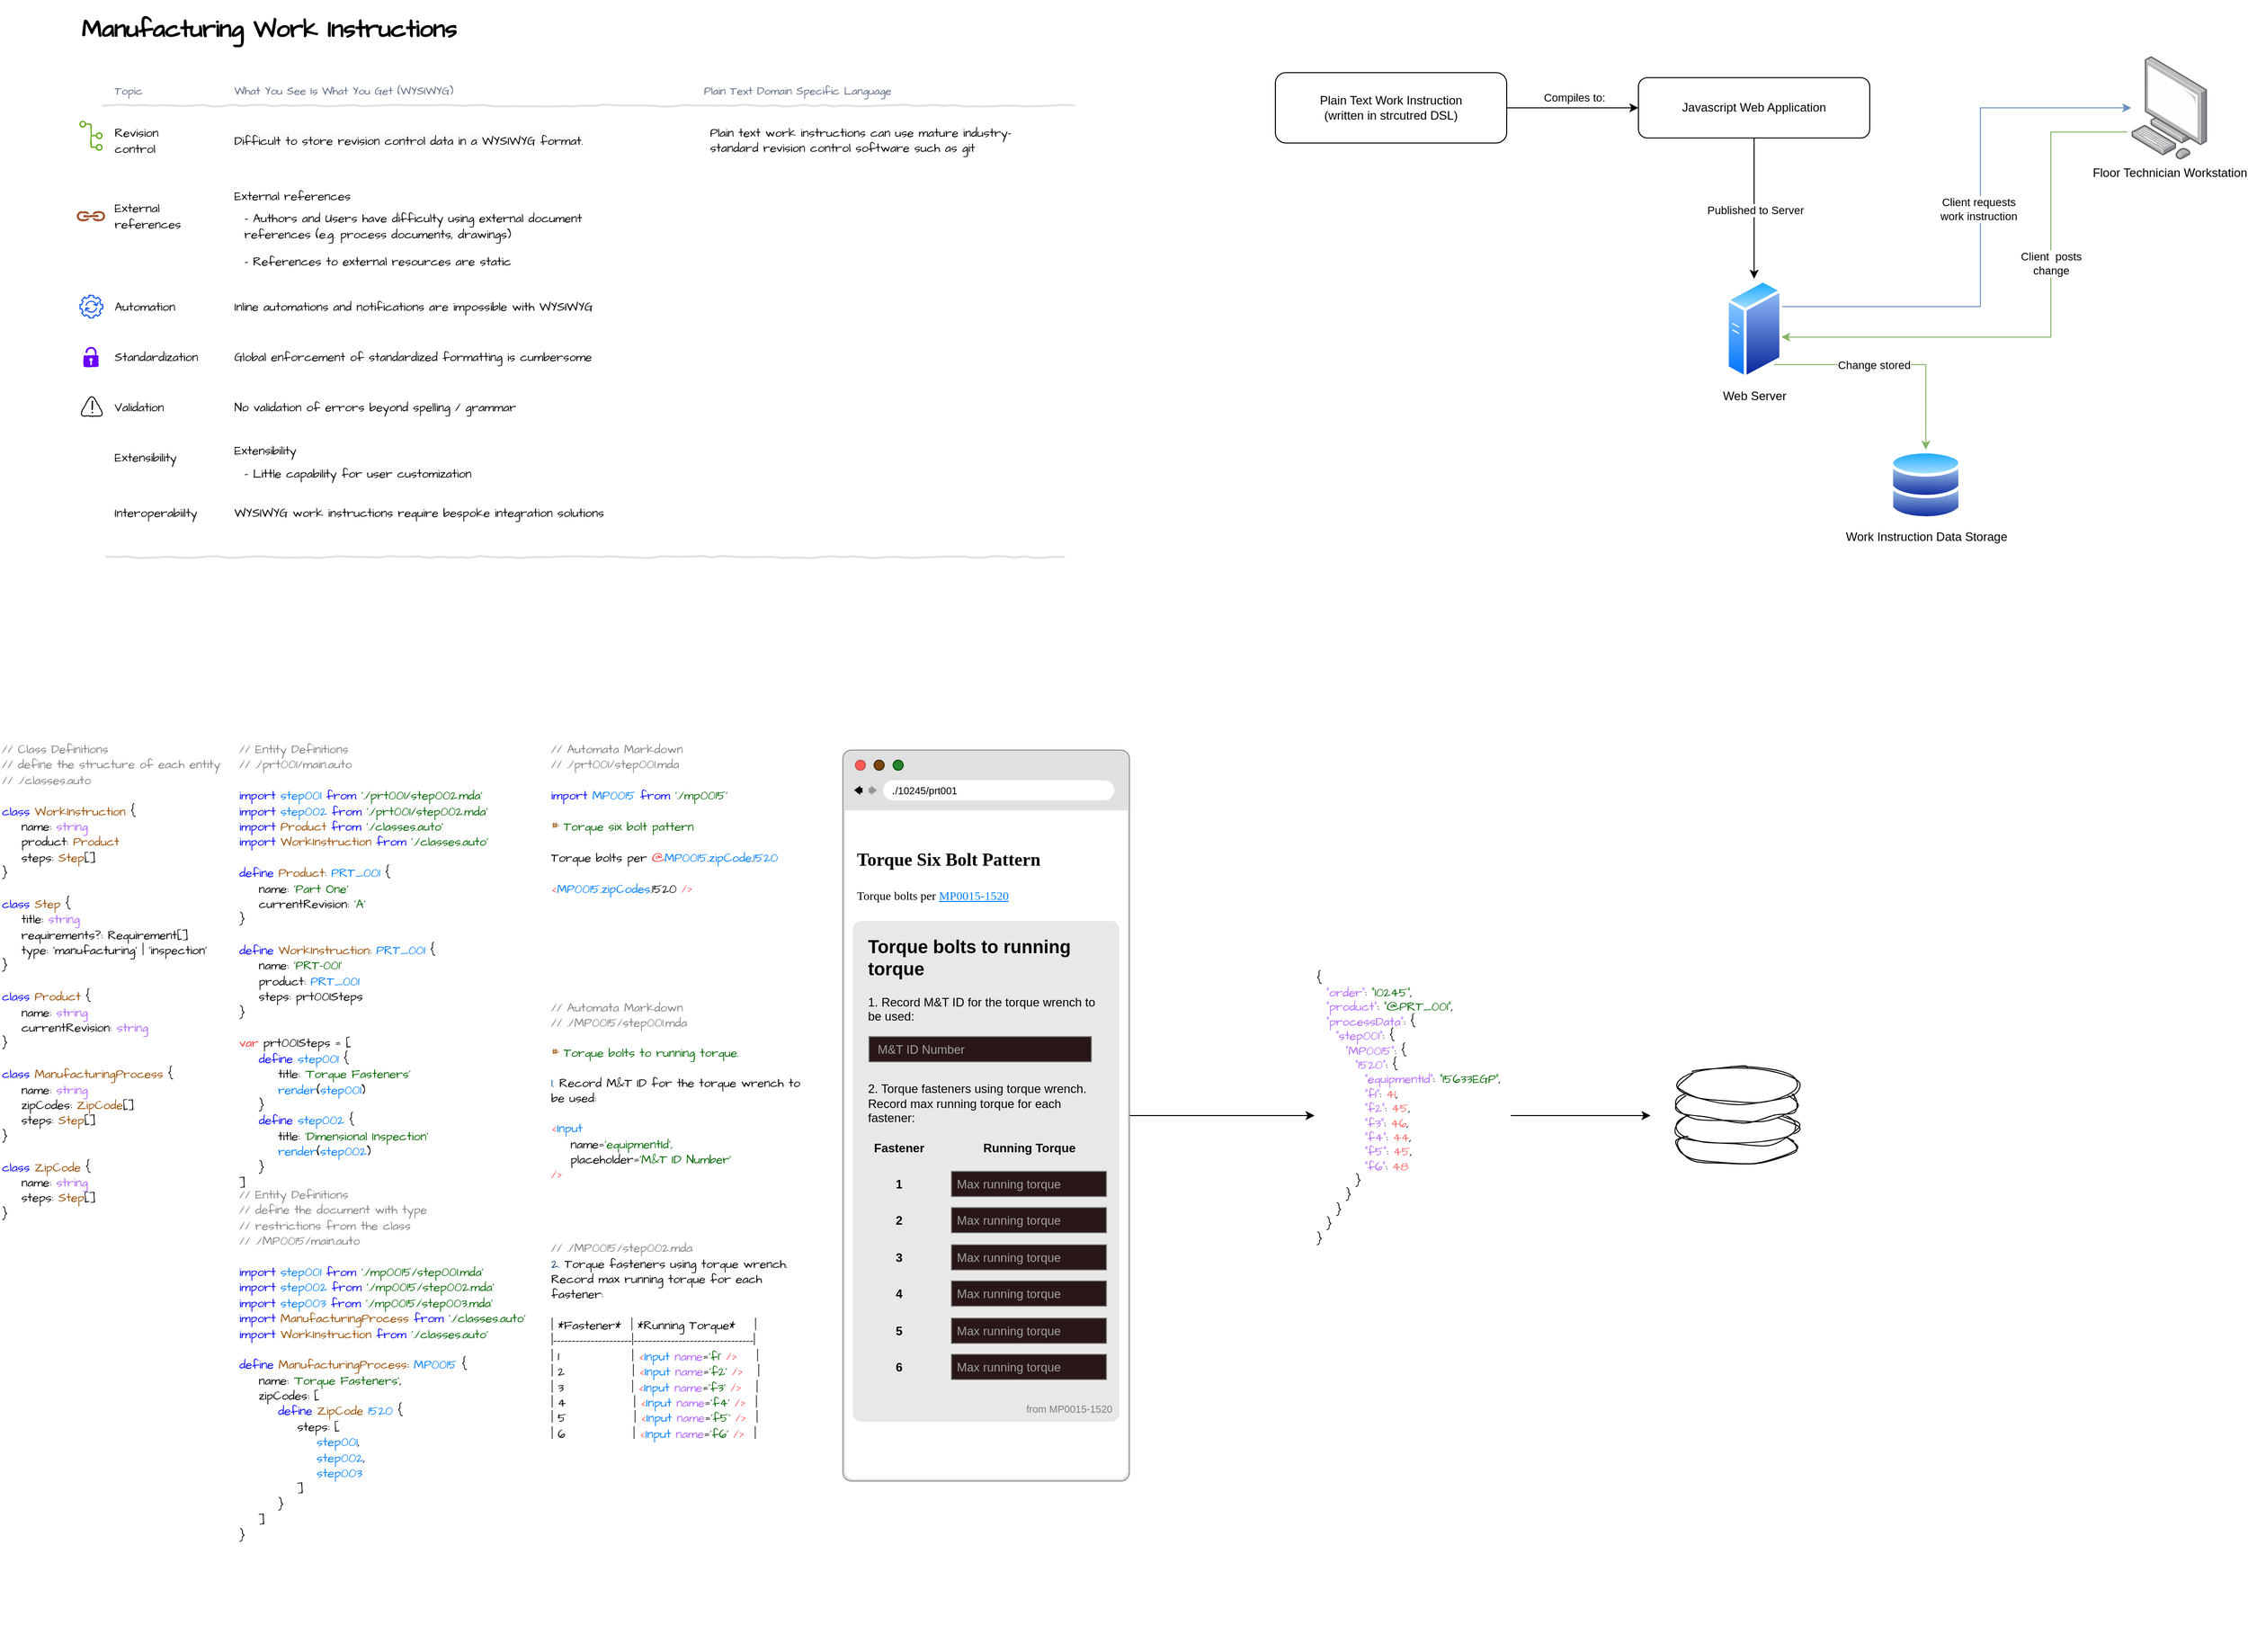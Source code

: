 <mxfile version="21.7.5" type="github">
  <diagram id="C5RBs43oDa-KdzZeNtuy" name="Page-1">
    <mxGraphModel dx="2082" dy="3636" grid="0" gridSize="10" guides="1" tooltips="1" connect="1" arrows="1" fold="1" page="1" pageScale="1" pageWidth="1169" pageHeight="827" math="0" shadow="0">
      <root>
        <mxCell id="WIyWlLk6GJQsqaUBKTNV-0" />
        <mxCell id="WIyWlLk6GJQsqaUBKTNV-1" parent="WIyWlLk6GJQsqaUBKTNV-0" />
        <mxCell id="3M0hzA5NV7Xp9_MbIo7x-3" value="" style="edgeStyle=orthogonalEdgeStyle;rounded=0;orthogonalLoop=1;jettySize=auto;html=1;" parent="WIyWlLk6GJQsqaUBKTNV-1" source="3M0hzA5NV7Xp9_MbIo7x-1" target="3M0hzA5NV7Xp9_MbIo7x-2" edge="1">
          <mxGeometry relative="1" as="geometry" />
        </mxCell>
        <mxCell id="3M0hzA5NV7Xp9_MbIo7x-8" value="Compiles to:" style="edgeLabel;html=1;align=center;verticalAlign=middle;resizable=0;points=[];" parent="3M0hzA5NV7Xp9_MbIo7x-3" vertex="1" connectable="0">
          <mxGeometry x="0.015" y="3" relative="1" as="geometry">
            <mxPoint y="-7" as="offset" />
          </mxGeometry>
        </mxCell>
        <mxCell id="3M0hzA5NV7Xp9_MbIo7x-1" value="Plain Text Work Instruction&lt;br&gt;(written in strcutred DSL)&lt;br&gt;" style="rounded=1;whiteSpace=wrap;html=1;" parent="WIyWlLk6GJQsqaUBKTNV-1" vertex="1">
          <mxGeometry x="1280" y="-2293.77" width="230" height="70" as="geometry" />
        </mxCell>
        <mxCell id="3M0hzA5NV7Xp9_MbIo7x-10" style="edgeStyle=orthogonalEdgeStyle;rounded=0;orthogonalLoop=1;jettySize=auto;html=1;" parent="WIyWlLk6GJQsqaUBKTNV-1" source="3M0hzA5NV7Xp9_MbIo7x-2" target="3M0hzA5NV7Xp9_MbIo7x-19" edge="1">
          <mxGeometry relative="1" as="geometry">
            <mxPoint x="1755.95" y="-2118.77" as="targetPoint" />
          </mxGeometry>
        </mxCell>
        <mxCell id="3M0hzA5NV7Xp9_MbIo7x-11" value="Published to Server" style="edgeLabel;html=1;align=center;verticalAlign=middle;resizable=0;points=[];" parent="3M0hzA5NV7Xp9_MbIo7x-10" vertex="1" connectable="0">
          <mxGeometry x="0.018" y="1" relative="1" as="geometry">
            <mxPoint as="offset" />
          </mxGeometry>
        </mxCell>
        <mxCell id="3M0hzA5NV7Xp9_MbIo7x-2" value="Javascript Web Application" style="rounded=1;whiteSpace=wrap;html=1;" parent="WIyWlLk6GJQsqaUBKTNV-1" vertex="1">
          <mxGeometry x="1640.95" y="-2288.77" width="230" height="60" as="geometry" />
        </mxCell>
        <mxCell id="3M0hzA5NV7Xp9_MbIo7x-28" style="edgeStyle=orthogonalEdgeStyle;rounded=0;orthogonalLoop=1;jettySize=auto;html=1;entryX=0.982;entryY=0.58;entryDx=0;entryDy=0;exitX=-0.053;exitY=0.734;exitDx=0;exitDy=0;exitPerimeter=0;entryPerimeter=0;fillColor=#d5e8d4;strokeColor=#82b366;" parent="WIyWlLk6GJQsqaUBKTNV-1" source="3M0hzA5NV7Xp9_MbIo7x-12" target="3M0hzA5NV7Xp9_MbIo7x-19" edge="1">
          <mxGeometry relative="1" as="geometry">
            <Array as="points">
              <mxPoint x="2050.95" y="-2234.77" />
              <mxPoint x="2050.95" y="-2030.77" />
            </Array>
          </mxGeometry>
        </mxCell>
        <mxCell id="3M0hzA5NV7Xp9_MbIo7x-29" value="Client&amp;nbsp; posts&lt;br&gt;change" style="edgeLabel;html=1;align=center;verticalAlign=middle;resizable=0;points=[];" parent="3M0hzA5NV7Xp9_MbIo7x-28" vertex="1" connectable="0">
          <mxGeometry x="-0.245" y="2" relative="1" as="geometry">
            <mxPoint x="-2" as="offset" />
          </mxGeometry>
        </mxCell>
        <mxCell id="3M0hzA5NV7Xp9_MbIo7x-12" value="Floor Technician Workstation" style="image;points=[];aspect=fixed;html=1;align=center;shadow=0;dashed=0;image=img/lib/allied_telesis/computer_and_terminals/Personal_Computer.svg;" parent="WIyWlLk6GJQsqaUBKTNV-1" vertex="1">
          <mxGeometry x="2130.95" y="-2310" width="75.6" height="102.46" as="geometry" />
        </mxCell>
        <mxCell id="3M0hzA5NV7Xp9_MbIo7x-24" style="edgeStyle=orthogonalEdgeStyle;rounded=0;orthogonalLoop=1;jettySize=auto;html=1;exitX=1;exitY=0.25;exitDx=0;exitDy=0;fillColor=#dae8fc;strokeColor=#6c8ebf;" parent="WIyWlLk6GJQsqaUBKTNV-1" source="3M0hzA5NV7Xp9_MbIo7x-19" target="3M0hzA5NV7Xp9_MbIo7x-12" edge="1">
          <mxGeometry relative="1" as="geometry">
            <Array as="points">
              <mxPoint x="1980.95" y="-2060.77" />
              <mxPoint x="1980.95" y="-2258.77" />
            </Array>
          </mxGeometry>
        </mxCell>
        <mxCell id="3M0hzA5NV7Xp9_MbIo7x-37" value="Client requests &lt;br&gt;work instruction" style="edgeLabel;html=1;align=center;verticalAlign=middle;resizable=0;points=[];" parent="3M0hzA5NV7Xp9_MbIo7x-24" vertex="1" connectable="0">
          <mxGeometry x="0.087" y="2" relative="1" as="geometry">
            <mxPoint as="offset" />
          </mxGeometry>
        </mxCell>
        <mxCell id="3M0hzA5NV7Xp9_MbIo7x-49" style="edgeStyle=orthogonalEdgeStyle;rounded=0;orthogonalLoop=1;jettySize=auto;html=1;exitX=1;exitY=1;exitDx=0;exitDy=0;entryX=0.5;entryY=0;entryDx=0;entryDy=0;fillColor=#d5e8d4;strokeColor=#82b366;" parent="WIyWlLk6GJQsqaUBKTNV-1" source="3M0hzA5NV7Xp9_MbIo7x-19" target="3M0hzA5NV7Xp9_MbIo7x-36" edge="1">
          <mxGeometry relative="1" as="geometry" />
        </mxCell>
        <mxCell id="3M0hzA5NV7Xp9_MbIo7x-50" value="Change stored" style="edgeLabel;html=1;align=center;verticalAlign=middle;resizable=0;points=[];" parent="3M0hzA5NV7Xp9_MbIo7x-49" vertex="1" connectable="0">
          <mxGeometry x="-0.156" y="-3" relative="1" as="geometry">
            <mxPoint y="-3" as="offset" />
          </mxGeometry>
        </mxCell>
        <mxCell id="3M0hzA5NV7Xp9_MbIo7x-19" value="Web Server" style="image;aspect=fixed;perimeter=ellipsePerimeter;html=1;align=center;shadow=0;dashed=0;spacingTop=3;image=img/lib/active_directory/generic_server.svg;" parent="WIyWlLk6GJQsqaUBKTNV-1" vertex="1">
          <mxGeometry x="1727.95" y="-2088.77" width="56" height="100" as="geometry" />
        </mxCell>
        <mxCell id="3M0hzA5NV7Xp9_MbIo7x-36" value="Work Instruction Data Storage" style="image;aspect=fixed;perimeter=ellipsePerimeter;html=1;align=center;shadow=0;dashed=0;spacingTop=3;image=img/lib/active_directory/databases.svg;" parent="WIyWlLk6GJQsqaUBKTNV-1" vertex="1">
          <mxGeometry x="1890.95" y="-1918.77" width="71.43" height="70" as="geometry" />
        </mxCell>
        <mxCell id="3M0hzA5NV7Xp9_MbIo7x-55" value="&lt;h1&gt;Manufacturing Work Instructions&lt;/h1&gt;" style="text;html=1;strokeColor=none;fillColor=none;spacing=5;spacingTop=-20;whiteSpace=wrap;overflow=hidden;rounded=0;fontFamily=Architects Daughter;fontSource=https%3A%2F%2Ffonts.googleapis.com%2Fcss%3Ffamily%3DArchitects%2BDaughter;" parent="WIyWlLk6GJQsqaUBKTNV-1" vertex="1">
          <mxGeometry x="88" y="-2356" width="410" height="40" as="geometry" />
        </mxCell>
        <mxCell id="3M0hzA5NV7Xp9_MbIo7x-121" value="What You See Is What You Get (WYSIWYG)" style="html=1;fillColor=none;strokeColor=none;fontSize=11;align=left;fontColor=#596780;whiteSpace=wrap;hachureGap=4;pointerEvents=0;fontFamily=Architects Daughter;fontSource=https%3A%2F%2Ffonts.googleapis.com%2Fcss%3Ffamily%3DArchitects%2BDaughter;sketch=1;curveFitting=1;jiggle=2;" parent="WIyWlLk6GJQsqaUBKTNV-1" vertex="1">
          <mxGeometry x="243.11" y="-2286" width="270.95" height="20" as="geometry" />
        </mxCell>
        <mxCell id="3M0hzA5NV7Xp9_MbIo7x-122" value="Plain Text Domain Specific Language" style="html=1;fillColor=none;strokeColor=none;fontSize=11;align=left;fontColor=#596780;whiteSpace=wrap;sketch=1;hachureGap=4;pointerEvents=0;fontFamily=Architects Daughter;fontSource=https%3A%2F%2Ffonts.googleapis.com%2Fcss%3Ffamily%3DArchitects%2BDaughter;" parent="WIyWlLk6GJQsqaUBKTNV-1" vertex="1">
          <mxGeometry x="710.04" y="-2286" width="204.02" height="20" as="geometry" />
        </mxCell>
        <mxCell id="3M0hzA5NV7Xp9_MbIo7x-158" value="" style="shape=line;strokeWidth=2;html=1;strokeColor=#DFE1E5;resizeWidth=1;sketch=1;hachureGap=4;pointerEvents=0;fontFamily=Architects Daughter;fontSource=https%3A%2F%2Ffonts.googleapis.com%2Fcss%3Ffamily%3DArchitects%2BDaughter;fontSize=20;sketchStyle=comic;" parent="WIyWlLk6GJQsqaUBKTNV-1" vertex="1">
          <mxGeometry x="118" y="-1817" width="952.04" height="10" as="geometry" />
        </mxCell>
        <mxCell id="3M0hzA5NV7Xp9_MbIo7x-159" value="" style="shape=line;strokeWidth=2;html=1;strokeColor=#DFE1E5;resizeWidth=1;sketch=1;hachureGap=4;pointerEvents=0;fontFamily=Architects Daughter;fontSource=https%3A%2F%2Ffonts.googleapis.com%2Fcss%3Ffamily%3DArchitects%2BDaughter;fontSize=20;sketchStyle=comic;" parent="WIyWlLk6GJQsqaUBKTNV-1" vertex="1">
          <mxGeometry x="114.06" y="-2266" width="965.98" height="10" as="geometry" />
        </mxCell>
        <mxCell id="3M0hzA5NV7Xp9_MbIo7x-161" value="&lt;span style=&quot;color: rgb(0, 0, 0); font-family: &amp;quot;Architects Daughter&amp;quot;; font-size: 12px; font-style: normal; font-variant-ligatures: normal; font-variant-caps: normal; font-weight: 400; letter-spacing: normal; orphans: 2; text-align: left; text-indent: 0px; text-transform: none; widows: 2; word-spacing: 0px; -webkit-text-stroke-width: 0px; background-color: rgb(251, 251, 251); text-decoration-thickness: initial; text-decoration-style: initial; text-decoration-color: initial; float: none; display: inline !important;&quot;&gt;Difficult to store revision control data in a WYSIWYG format.&lt;/span&gt;" style="text;whiteSpace=wrap;html=1;verticalAlign=middle;" parent="WIyWlLk6GJQsqaUBKTNV-1" vertex="1">
          <mxGeometry x="243.11" y="-2236" width="390" height="20" as="geometry" />
        </mxCell>
        <mxCell id="3M0hzA5NV7Xp9_MbIo7x-162" value="&lt;font face=&quot;Architects Daughter&quot;&gt;- Authors and Users have difficulty using external document references (e.g. process documents, drawings)&lt;/font&gt;" style="text;whiteSpace=wrap;html=1;verticalAlign=middle;" parent="WIyWlLk6GJQsqaUBKTNV-1" vertex="1">
          <mxGeometry x="253.11" y="-2156" width="390" height="30" as="geometry" />
        </mxCell>
        <mxCell id="3M0hzA5NV7Xp9_MbIo7x-163" value="&lt;font face=&quot;Architects Daughter&quot;&gt;Inline automations and notifications are impossible with WYSIWYG&lt;/font&gt;" style="text;whiteSpace=wrap;html=1;verticalAlign=middle;" parent="WIyWlLk6GJQsqaUBKTNV-1" vertex="1">
          <mxGeometry x="243.11" y="-2076" width="390" height="30" as="geometry" />
        </mxCell>
        <mxCell id="3M0hzA5NV7Xp9_MbIo7x-164" value="" style="outlineConnect=0;fontColor=#ffffff;fillColor=#60a917;strokeColor=#2D7600;dashed=0;verticalLabelPosition=bottom;verticalAlign=top;align=center;html=1;fontSize=12;fontStyle=0;aspect=fixed;pointerEvents=1;shape=mxgraph.aws4.git_repository;sketch=1;curveFitting=1;jiggle=2;sketchStyle=comic;" parent="WIyWlLk6GJQsqaUBKTNV-1" vertex="1">
          <mxGeometry x="90.99" y="-2246" width="23.07" height="30" as="geometry" />
        </mxCell>
        <mxCell id="3M0hzA5NV7Xp9_MbIo7x-166" value="&lt;font face=&quot;Architects Daughter&quot;&gt;External references&lt;/font&gt;" style="text;whiteSpace=wrap;html=1;verticalAlign=middle;sketchStyle=rough;comic=0;" parent="WIyWlLk6GJQsqaUBKTNV-1" vertex="1">
          <mxGeometry x="243.11" y="-2186" width="390" height="30" as="geometry" />
        </mxCell>
        <mxCell id="3M0hzA5NV7Xp9_MbIo7x-179" value="&lt;font face=&quot;Architects Daughter&quot;&gt;- References to external resources are static&lt;/font&gt;" style="text;whiteSpace=wrap;html=1;verticalAlign=middle;" parent="WIyWlLk6GJQsqaUBKTNV-1" vertex="1">
          <mxGeometry x="253.11" y="-2116" width="390" height="20" as="geometry" />
        </mxCell>
        <mxCell id="3M0hzA5NV7Xp9_MbIo7x-180" value="&lt;font face=&quot;Architects Daughter&quot;&gt;Global enforcement of standardized formatting is cumbersome&lt;/font&gt;" style="text;whiteSpace=wrap;html=1;verticalAlign=middle;" parent="WIyWlLk6GJQsqaUBKTNV-1" vertex="1">
          <mxGeometry x="243.11" y="-2026" width="390" height="30" as="geometry" />
        </mxCell>
        <mxCell id="3M0hzA5NV7Xp9_MbIo7x-181" value="&lt;font face=&quot;Architects Daughter&quot;&gt;No validation of errors beyond spelling / grammar&lt;/font&gt;" style="text;whiteSpace=wrap;html=1;verticalAlign=middle;" parent="WIyWlLk6GJQsqaUBKTNV-1" vertex="1">
          <mxGeometry x="243.11" y="-1976" width="390" height="30" as="geometry" />
        </mxCell>
        <mxCell id="3M0hzA5NV7Xp9_MbIo7x-184" value="&lt;font face=&quot;Architects Daughter&quot;&gt;Extensibility&lt;/font&gt;" style="text;whiteSpace=wrap;html=1;verticalAlign=middle;" parent="WIyWlLk6GJQsqaUBKTNV-1" vertex="1">
          <mxGeometry x="243.11" y="-1933" width="390" height="30" as="geometry" />
        </mxCell>
        <mxCell id="3M0hzA5NV7Xp9_MbIo7x-185" value="&lt;font face=&quot;Architects Daughter&quot;&gt;- Little capability for user customization&lt;/font&gt;" style="text;whiteSpace=wrap;html=1;verticalAlign=middle;" parent="WIyWlLk6GJQsqaUBKTNV-1" vertex="1">
          <mxGeometry x="253.11" y="-1910" width="390" height="30" as="geometry" />
        </mxCell>
        <mxCell id="3M0hzA5NV7Xp9_MbIo7x-187" value="Plain text work instructions can use mature industry-standard revision control software such as git" style="text;html=1;strokeColor=none;fillColor=none;align=left;verticalAlign=middle;whiteSpace=wrap;rounded=1;fontFamily=Architects Daughter;fontSource=https%3A%2F%2Ffonts.googleapis.com%2Fcss%3Ffamily%3DArchitects%2BDaughter;glass=0;arcSize=28;" parent="WIyWlLk6GJQsqaUBKTNV-1" vertex="1">
          <mxGeometry x="715.76" y="-2241" width="340" height="30" as="geometry" />
        </mxCell>
        <mxCell id="3M0hzA5NV7Xp9_MbIo7x-189" value="&lt;font face=&quot;Architects Daughter&quot;&gt;WYSIWYG work instructions require bespoke integration solutions&lt;/font&gt;" style="text;whiteSpace=wrap;html=1;verticalAlign=middle;" parent="WIyWlLk6GJQsqaUBKTNV-1" vertex="1">
          <mxGeometry x="243.11" y="-1871" width="390" height="30" as="geometry" />
        </mxCell>
        <mxCell id="3M0hzA5NV7Xp9_MbIo7x-191" value="" style="sketch=1;pointerEvents=1;shadow=0;dashed=0;html=1;strokeColor=none;fillColor=#a0522d;labelPosition=center;verticalLabelPosition=bottom;verticalAlign=top;outlineConnect=0;align=center;shape=mxgraph.office.concepts.link;hachureGap=4;jiggle=2;curveFitting=1;fontFamily=Architects Daughter;fontSource=https%3A%2F%2Ffonts.googleapis.com%2Fcss%3Ffamily%3DArchitects%2BDaughter;fontSize=20;zigzagOffset=-5;dashGap=-4;dashOffset=-2;sketchStyle=comic;fontColor=#ffffff;" parent="WIyWlLk6GJQsqaUBKTNV-1" vertex="1">
          <mxGeometry x="88" y="-2156" width="29.05" height="10" as="geometry" />
        </mxCell>
        <mxCell id="3M0hzA5NV7Xp9_MbIo7x-192" value="Topic" style="html=1;fillColor=none;strokeColor=none;fontSize=11;align=left;fontColor=#596780;whiteSpace=wrap;hachureGap=4;pointerEvents=0;fontFamily=Architects Daughter;fontSource=https%3A%2F%2Ffonts.googleapis.com%2Fcss%3Ffamily%3DArchitects%2BDaughter;sketch=1;curveFitting=1;jiggle=2;" parent="WIyWlLk6GJQsqaUBKTNV-1" vertex="1">
          <mxGeometry x="124.06" y="-2286" width="60" height="20" as="geometry" />
        </mxCell>
        <mxCell id="3M0hzA5NV7Xp9_MbIo7x-194" value="&lt;font face=&quot;Architects Daughter&quot;&gt;External references&lt;/font&gt;" style="text;whiteSpace=wrap;html=1;verticalAlign=middle;" parent="WIyWlLk6GJQsqaUBKTNV-1" vertex="1">
          <mxGeometry x="124.06" y="-2166" width="90" height="30" as="geometry" />
        </mxCell>
        <mxCell id="3M0hzA5NV7Xp9_MbIo7x-195" value="&lt;font face=&quot;Architects Daughter&quot;&gt;Revision control&lt;/font&gt;" style="text;whiteSpace=wrap;html=1;verticalAlign=middle;" parent="WIyWlLk6GJQsqaUBKTNV-1" vertex="1">
          <mxGeometry x="124.06" y="-2241" width="90" height="30" as="geometry" />
        </mxCell>
        <mxCell id="3M0hzA5NV7Xp9_MbIo7x-196" value="&lt;font face=&quot;Architects Daughter&quot;&gt;Automation&lt;/font&gt;" style="text;whiteSpace=wrap;html=1;verticalAlign=middle;" parent="WIyWlLk6GJQsqaUBKTNV-1" vertex="1">
          <mxGeometry x="124.06" y="-2076" width="90" height="30" as="geometry" />
        </mxCell>
        <mxCell id="3M0hzA5NV7Xp9_MbIo7x-197" value="&lt;font face=&quot;Architects Daughter&quot;&gt;Standardization&lt;/font&gt;" style="text;whiteSpace=wrap;html=1;verticalAlign=middle;" parent="WIyWlLk6GJQsqaUBKTNV-1" vertex="1">
          <mxGeometry x="124.06" y="-2026" width="90" height="30" as="geometry" />
        </mxCell>
        <mxCell id="3M0hzA5NV7Xp9_MbIo7x-198" value="&lt;font face=&quot;Architects Daughter&quot;&gt;Validation&lt;/font&gt;" style="text;whiteSpace=wrap;html=1;verticalAlign=middle;" parent="WIyWlLk6GJQsqaUBKTNV-1" vertex="1">
          <mxGeometry x="124.06" y="-1976" width="90" height="30" as="geometry" />
        </mxCell>
        <mxCell id="3M0hzA5NV7Xp9_MbIo7x-199" value="&lt;font face=&quot;Architects Daughter&quot;&gt;Extensibility&lt;/font&gt;" style="text;whiteSpace=wrap;html=1;verticalAlign=middle;" parent="WIyWlLk6GJQsqaUBKTNV-1" vertex="1">
          <mxGeometry x="124.06" y="-1926" width="90" height="30" as="geometry" />
        </mxCell>
        <mxCell id="3M0hzA5NV7Xp9_MbIo7x-200" value="&lt;font face=&quot;Architects Daughter&quot;&gt;Interoperabiilty&lt;/font&gt;" style="text;whiteSpace=wrap;html=1;verticalAlign=middle;" parent="WIyWlLk6GJQsqaUBKTNV-1" vertex="1">
          <mxGeometry x="124.06" y="-1871" width="90" height="30" as="geometry" />
        </mxCell>
        <mxCell id="3M0hzA5NV7Xp9_MbIo7x-205" value="" style="sketch=1;outlineConnect=0;fillColor=#0050ef;strokeColor=#001DBC;dashed=0;verticalLabelPosition=bottom;verticalAlign=top;align=center;html=1;fontSize=12;fontStyle=0;aspect=fixed;pointerEvents=1;shape=mxgraph.aws4.automation;curveFitting=1;jiggle=2;sketchStyle=comic;fontColor=#ffffff;" parent="WIyWlLk6GJQsqaUBKTNV-1" vertex="1">
          <mxGeometry x="90.99" y="-2072.76" width="23.53" height="23.53" as="geometry" />
        </mxCell>
        <mxCell id="3M0hzA5NV7Xp9_MbIo7x-207" value="" style="sketch=1;aspect=fixed;pointerEvents=1;shadow=0;dashed=0;html=1;labelPosition=center;verticalLabelPosition=bottom;verticalAlign=top;align=center;shape=mxgraph.mscae.enterprise.lock_unlocked;fillColor=#6a00ff;strokeColor=none;fontColor=#ffffff;curveFitting=1;jiggle=2;sketchStyle=comic;" parent="WIyWlLk6GJQsqaUBKTNV-1" vertex="1">
          <mxGeometry x="95.13" y="-2021" width="14.8" height="20" as="geometry" />
        </mxCell>
        <mxCell id="3M0hzA5NV7Xp9_MbIo7x-215" value="" style="group;sketch=1;curveFitting=1;jiggle=2;sketchStyle=comic;strokeColor=none;fillColor=none;movable=1;resizable=1;rotatable=1;deletable=1;editable=1;locked=0;connectable=1;" parent="WIyWlLk6GJQsqaUBKTNV-1" vertex="1" connectable="0">
          <mxGeometry x="92" y="-1976" width="26.375" height="32.148" as="geometry" />
        </mxCell>
        <mxCell id="3M0hzA5NV7Xp9_MbIo7x-216" value="&lt;br&gt;&lt;font color=&quot;#ffffff&quot;&gt;&lt;br&gt;&lt;/font&gt;" style="triangle;whiteSpace=wrap;html=1;rotation=-90;rounded=1;fillColor=none;strokeColor=default;arcSize=15;horizontal=1;verticalAlign=middle;sketch=1;curveFitting=1;jiggle=2;sketchStyle=comic;movable=1;resizable=1;rotatable=1;deletable=1;editable=1;locked=0;connectable=1;" parent="3M0hzA5NV7Xp9_MbIo7x-215" vertex="1">
          <mxGeometry width="22.505" height="25.352" as="geometry" />
        </mxCell>
        <mxCell id="3M0hzA5NV7Xp9_MbIo7x-217" value="&lt;font color=&quot;#121212&quot; size=&quot;1&quot; style=&quot;&quot;&gt;&lt;b style=&quot;font-size: 13px;&quot;&gt;!&lt;/b&gt;&lt;/font&gt;" style="text;html=1;align=center;verticalAlign=middle;resizable=1;points=[];autosize=1;strokeColor=none;fillColor=none;fontColor=#FFFFFF;fontFamily=Architects Daughter;fontSource=https://fonts.googleapis.com/css?family=Architects+Daughter;movable=1;rotatable=1;deletable=1;editable=1;locked=0;connectable=1;" parent="3M0hzA5NV7Xp9_MbIo7x-215" vertex="1">
          <mxGeometry x="-3.625" y="2.148" width="30" height="30" as="geometry" />
        </mxCell>
        <mxCell id="fF19tCQdClrEiqBBX3H9-0" value="&lt;span style=&quot;font-family: &amp;quot;Architects Daughter&amp;quot;; font-size: 12px; font-style: normal; font-variant-ligatures: normal; font-variant-caps: normal; font-weight: 400; letter-spacing: normal; orphans: 2; text-align: left; text-indent: 0px; text-transform: none; widows: 2; word-spacing: 0px; -webkit-text-stroke-width: 0px; text-decoration-thickness: initial; text-decoration-style: initial; text-decoration-color: initial; float: none; display: inline !important;&quot;&gt;&lt;font color=&quot;#808080&quot;&gt;// Entity Definitions&lt;br&gt;// ./prt001/main.auto&lt;br&gt;&lt;/font&gt;&lt;br&gt;&lt;font style=&quot;border-color: var(--border-color);&quot; color=&quot;#0000ff&quot;&gt;import&amp;nbsp;&lt;/font&gt;&lt;font style=&quot;border-color: var(--border-color);&quot; color=&quot;#007fff&quot;&gt;step001&lt;/font&gt;&lt;font style=&quot;border-color: var(--border-color);&quot; color=&quot;#0000ff&quot;&gt;&amp;nbsp;from&amp;nbsp;&lt;/font&gt;&lt;font style=&quot;border-color: var(--border-color);&quot; color=&quot;#006600&quot;&gt;&#39;./prt001/step002.mda&#39;&lt;br style=&quot;border-color: var(--border-color);&quot;&gt;&lt;/font&gt;&lt;font color=&quot;#0000ff&quot;&gt;import &lt;/font&gt;&lt;font color=&quot;#007fff&quot;&gt;step002&lt;/font&gt;&lt;font color=&quot;#0000ff&quot;&gt;&amp;nbsp;from &lt;/font&gt;&lt;font color=&quot;#006600&quot;&gt;&#39;./prt001/step002.mda&#39;&lt;br&gt;&lt;/font&gt;&lt;font color=&quot;#0000ff&quot;&gt;import&lt;/font&gt; &lt;font color=&quot;#994c00&quot;&gt;Product&lt;/font&gt; &lt;font color=&quot;#0000ff&quot;&gt;from&lt;/font&gt; &lt;font color=&quot;#006600&quot;&gt;&#39;./classes.auto&#39;&lt;/font&gt;&lt;br&gt;&lt;font color=&quot;#0000ff&quot;&gt;import&lt;/font&gt; &lt;font color=&quot;#994c00&quot;&gt;WorkInstruction&lt;/font&gt; &lt;font color=&quot;#0000ff&quot;&gt;from&lt;/font&gt; &lt;font color=&quot;#006600&quot;&gt;&#39;./classes.auto&#39;&lt;/font&gt;&lt;br&gt;&lt;/span&gt;&lt;span style=&quot;font-family: &amp;quot;Architects Daughter&amp;quot;; font-size: 12px; font-style: normal; font-variant-ligatures: normal; font-variant-caps: normal; font-weight: 400; letter-spacing: normal; orphans: 2; text-align: left; text-indent: 0px; text-transform: none; widows: 2; word-spacing: 0px; -webkit-text-stroke-width: 0px; text-decoration-thickness: initial; text-decoration-style: initial; text-decoration-color: initial; float: none; display: inline !important;&quot;&gt;&lt;br&gt;&lt;font color=&quot;#0000ff&quot;&gt;define&lt;/font&gt; &lt;font color=&quot;#994c00&quot;&gt;Product&lt;/font&gt;: &lt;font color=&quot;#007fff&quot;&gt;PRT_001&lt;/font&gt; {&lt;br&gt;&lt;span style=&quot;&quot;&gt;&lt;span style=&quot;&quot;&gt;&amp;nbsp;&amp;nbsp;&amp;nbsp;&amp;nbsp;&lt;/span&gt;&lt;/span&gt;name: &lt;font color=&quot;#006600&quot;&gt;&#39;Part One&#39;&lt;/font&gt;&lt;br&gt;&lt;span style=&quot;&quot;&gt;&lt;span style=&quot;&quot;&gt;&amp;nbsp;&amp;nbsp;&amp;nbsp;&amp;nbsp;&lt;/span&gt;&lt;/span&gt;currentRevision: &lt;font color=&quot;#006600&quot;&gt;&#39;A&#39;&lt;/font&gt;&lt;br&gt;}&lt;br&gt;&lt;br&gt;&lt;font color=&quot;#0000ff&quot;&gt;define&lt;/font&gt; &lt;font color=&quot;#994c00&quot;&gt;WorkInstruction&lt;/font&gt;: &lt;font color=&quot;#007fff&quot;&gt;PRT_001&lt;/font&gt; {&lt;br&gt;&lt;span style=&quot;&quot;&gt;&lt;span style=&quot;&quot;&gt;&amp;nbsp;&amp;nbsp;&amp;nbsp;&amp;nbsp;&lt;/span&gt;&lt;/span&gt;name: &lt;font color=&quot;#006600&quot;&gt;&#39;PRT-001&#39;&lt;br&gt;&lt;/font&gt;&lt;span style=&quot;&quot;&gt;&lt;span style=&quot;&quot;&gt;&amp;nbsp;&amp;nbsp;&amp;nbsp;&amp;nbsp;&lt;/span&gt;&lt;/span&gt;product: &lt;font color=&quot;#007fff&quot;&gt;PRT_001&lt;br&gt;&lt;/font&gt;&lt;span style=&quot;&quot;&gt;&lt;span style=&quot;&quot;&gt;&amp;nbsp;&amp;nbsp;&amp;nbsp;&amp;nbsp;&lt;/span&gt;&lt;/span&gt;steps: prt001Steps&lt;br&gt;}&lt;br&gt;&lt;br&gt;&lt;font color=&quot;#ff3333&quot;&gt;var&lt;/font&gt; prt001Steps = [&lt;br&gt;&lt;span style=&quot;&quot;&gt;&lt;span style=&quot;&quot;&gt;&amp;nbsp;&amp;nbsp;&amp;nbsp;&amp;nbsp;&lt;/span&gt;&lt;/span&gt;&lt;font color=&quot;#0000ff&quot;&gt;define&lt;/font&gt; &lt;font color=&quot;#007fff&quot;&gt;step001&lt;/font&gt; {&lt;br&gt;&lt;span style=&quot;&quot;&gt;&lt;span style=&quot;white-space: pre;&quot;&gt;&amp;nbsp;&amp;nbsp;&amp;nbsp;&amp;nbsp;&lt;span style=&quot;white-space: pre;&quot;&gt;&#x9;&lt;/span&gt;&lt;/span&gt;&lt;/span&gt;title: &lt;font color=&quot;#006600&quot;&gt;&#39;Torque Fasteners&#39;&lt;/font&gt;&lt;br&gt;&lt;span style=&quot;white-space: pre;&quot;&gt;&#x9;&lt;/span&gt;&lt;font color=&quot;#007fff&quot;&gt;render&lt;/font&gt;(&lt;font color=&quot;#007fff&quot;&gt;step001&lt;/font&gt;)&lt;br&gt;&lt;span style=&quot;&quot;&gt;&lt;span style=&quot;&quot;&gt;&amp;nbsp;&amp;nbsp;&amp;nbsp;&amp;nbsp;&lt;/span&gt;&lt;/span&gt;}&lt;br&gt;&lt;span style=&quot;&quot;&gt;&lt;span style=&quot;&quot;&gt;&amp;nbsp;&amp;nbsp;&amp;nbsp;&amp;nbsp;&lt;/span&gt;&lt;/span&gt;&lt;font color=&quot;#0000ff&quot;&gt;define&lt;/font&gt; &lt;font color=&quot;#007fff&quot;&gt;step002&lt;/font&gt;&amp;nbsp;{&lt;br&gt;&lt;span style=&quot;&quot;&gt;&lt;span style=&quot;&quot;&gt;&amp;nbsp;&amp;nbsp;&amp;nbsp;&amp;nbsp;&lt;/span&gt;&lt;/span&gt;&lt;span style=&quot;&quot;&gt;&lt;span style=&quot;&quot;&gt;&amp;nbsp;&amp;nbsp;&amp;nbsp;&amp;nbsp;&lt;/span&gt;&lt;/span&gt;title: &lt;font color=&quot;#006600&quot;&gt;&#39;Dimensional Inspection&#39;&lt;/font&gt;&lt;br&gt;&lt;span style=&quot;&quot;&gt;&lt;span style=&quot;&quot;&gt;&amp;nbsp;&amp;nbsp;&amp;nbsp;&amp;nbsp;&lt;/span&gt;&lt;/span&gt;&lt;span style=&quot;&quot;&gt;&lt;span style=&quot;&quot;&gt;&amp;nbsp;&amp;nbsp;&amp;nbsp;&amp;nbsp;&lt;/span&gt;&lt;/span&gt;&lt;font color=&quot;#007fff&quot;&gt;render&lt;/font&gt;(&lt;font color=&quot;#007fff&quot;&gt;step002&lt;/font&gt;)&lt;br&gt;&lt;span style=&quot;&quot;&gt;&lt;span style=&quot;&quot;&gt;&amp;nbsp;&amp;nbsp;&amp;nbsp;&amp;nbsp;&lt;/span&gt;&lt;/span&gt;}&lt;br&gt;]&lt;br&gt;&lt;br&gt;&lt;br&gt;&lt;br&gt;&lt;br&gt;&lt;br&gt;&lt;br&gt;&lt;br&gt;&lt;/span&gt;" style="text;whiteSpace=wrap;html=1;verticalAlign=top;labelBackgroundColor=none;" vertex="1" parent="WIyWlLk6GJQsqaUBKTNV-1">
          <mxGeometry x="247.61" y="-1635" width="260" height="465" as="geometry" />
        </mxCell>
        <mxCell id="fF19tCQdClrEiqBBX3H9-1" value="&lt;span style=&quot;font-family: &amp;quot;Architects Daughter&amp;quot;; font-size: 12px; font-style: normal; font-variant-ligatures: normal; font-variant-caps: normal; font-weight: 400; letter-spacing: normal; orphans: 2; text-align: left; text-indent: 0px; text-transform: none; widows: 2; word-spacing: 0px; -webkit-text-stroke-width: 0px; text-decoration-thickness: initial; text-decoration-style: initial; text-decoration-color: initial; float: none; display: inline !important;&quot;&gt;&lt;font color=&quot;#808080&quot;&gt;// Class Definitions &lt;br&gt;// define the structure of each entity&lt;br&gt;// ./classes.auto&lt;/font&gt;&lt;br&gt;&lt;br&gt;&lt;font color=&quot;#0000ff&quot;&gt;class&lt;/font&gt;&lt;/span&gt;&lt;span style=&quot;color: rgb(0, 0, 0); font-family: &amp;quot;Architects Daughter&amp;quot;; font-size: 12px; font-style: normal; font-variant-ligatures: normal; font-variant-caps: normal; font-weight: 400; letter-spacing: normal; orphans: 2; text-align: left; text-indent: 0px; text-transform: none; widows: 2; word-spacing: 0px; -webkit-text-stroke-width: 0px; text-decoration-thickness: initial; text-decoration-style: initial; text-decoration-color: initial; float: none; display: inline !important;&quot;&gt; &lt;/span&gt;&lt;span style=&quot;font-family: &amp;quot;Architects Daughter&amp;quot;; font-size: 12px; font-style: normal; font-variant-ligatures: normal; font-variant-caps: normal; font-weight: 400; letter-spacing: normal; orphans: 2; text-align: left; text-indent: 0px; text-transform: none; widows: 2; word-spacing: 0px; -webkit-text-stroke-width: 0px; text-decoration-thickness: initial; text-decoration-style: initial; text-decoration-color: initial; float: none; display: inline !important;&quot;&gt;&lt;font color=&quot;#994c00&quot;&gt;WorkInstruction&lt;/font&gt;&lt;/span&gt;&lt;span style=&quot;color: rgb(0, 0, 0); font-family: &amp;quot;Architects Daughter&amp;quot;; font-size: 12px; font-style: normal; font-variant-ligatures: normal; font-variant-caps: normal; font-weight: 400; letter-spacing: normal; orphans: 2; text-align: left; text-indent: 0px; text-transform: none; widows: 2; word-spacing: 0px; -webkit-text-stroke-width: 0px; text-decoration-thickness: initial; text-decoration-style: initial; text-decoration-color: initial; float: none; display: inline !important;&quot;&gt; {&lt;br&gt;&amp;nbsp; &amp;nbsp; name: &lt;/span&gt;&lt;span style=&quot;font-family: &amp;quot;Architects Daughter&amp;quot;; font-size: 12px; font-style: normal; font-variant-ligatures: normal; font-variant-caps: normal; font-weight: 400; letter-spacing: normal; orphans: 2; text-align: left; text-indent: 0px; text-transform: none; widows: 2; word-spacing: 0px; -webkit-text-stroke-width: 0px; text-decoration-thickness: initial; text-decoration-style: initial; text-decoration-color: initial; float: none; display: inline !important;&quot;&gt;&lt;font color=&quot;#b266ff&quot;&gt;string&lt;/font&gt;&lt;br&gt;&amp;nbsp; &amp;nbsp; product: &lt;font color=&quot;#994c00&quot;&gt;Product&lt;br&gt;&lt;/font&gt;&amp;nbsp; &amp;nbsp; steps: &lt;font color=&quot;#994c00&quot;&gt;Step&lt;/font&gt;[]&lt;br&gt;}&lt;br&gt;&lt;br&gt;&lt;font color=&quot;#0000ff&quot;&gt;class&lt;/font&gt; &lt;font color=&quot;#994c00&quot;&gt;Step&lt;/font&gt; {&lt;br&gt;&amp;nbsp; &amp;nbsp; title: &lt;font color=&quot;#b266ff&quot;&gt;string&lt;br&gt;&lt;/font&gt;&amp;nbsp; &amp;nbsp; requirements?: Requirement[]&lt;br&gt;&amp;nbsp; &amp;nbsp; type: &#39;manufacturing&#39; | &#39;inspection&#39;&lt;br&gt;}&lt;br&gt;&lt;br&gt;&lt;font color=&quot;#0000ff&quot;&gt;class&lt;/font&gt; &lt;font color=&quot;#994c00&quot;&gt;Product&lt;/font&gt; {&lt;br&gt;&amp;nbsp; &amp;nbsp; name: &lt;font color=&quot;#b266ff&quot;&gt;string&lt;/font&gt;&lt;br&gt;&amp;nbsp; &amp;nbsp; currentRevision: &lt;font color=&quot;#b266ff&quot;&gt;string&lt;/font&gt;&lt;br&gt;}&lt;br&gt;&lt;br&gt;&lt;font color=&quot;#0000ff&quot;&gt;class&lt;/font&gt; &lt;font color=&quot;#994c00&quot;&gt;ManufacturingProcess&lt;/font&gt; {&lt;br&gt;&amp;nbsp; &amp;nbsp; name: &lt;font color=&quot;#b266ff&quot;&gt;string&lt;/font&gt;&lt;br&gt;&amp;nbsp; &amp;nbsp; zipCodes: &lt;font color=&quot;#994c00&quot;&gt;ZipCode&lt;/font&gt;[]&lt;br&gt;&amp;nbsp; &amp;nbsp; steps: &lt;font color=&quot;#994c00&quot;&gt;Step&lt;/font&gt;[]&lt;br&gt;}&lt;br&gt;&lt;br&gt;&lt;font color=&quot;#0000ff&quot;&gt;class &lt;/font&gt;&lt;font color=&quot;#994c00&quot;&gt;ZipCode&lt;/font&gt; {&lt;br&gt;&amp;nbsp; &amp;nbsp; name: &lt;font color=&quot;#b266ff&quot;&gt;string&lt;/font&gt;&lt;br&gt;&amp;nbsp; &amp;nbsp; steps: &lt;font color=&quot;#994c00&quot;&gt;Step&lt;/font&gt;[]&lt;br&gt;}&lt;br&gt;&lt;br&gt;&lt;br&gt;&lt;br&gt;&lt;br&gt;&lt;br&gt;&lt;br&gt;&lt;/span&gt;" style="text;whiteSpace=wrap;html=1;verticalAlign=top;labelBackgroundColor=none;" vertex="1" parent="WIyWlLk6GJQsqaUBKTNV-1">
          <mxGeometry x="12" y="-1635" width="230" height="540" as="geometry" />
        </mxCell>
        <mxCell id="fF19tCQdClrEiqBBX3H9-2" value="&lt;span style=&quot;font-family: &amp;quot;Architects Daughter&amp;quot;; font-size: 12px; font-style: normal; font-variant-ligatures: normal; font-variant-caps: normal; font-weight: 400; letter-spacing: normal; orphans: 2; text-align: left; text-indent: 0px; text-transform: none; widows: 2; word-spacing: 0px; -webkit-text-stroke-width: 0px; text-decoration-thickness: initial; text-decoration-style: initial; text-decoration-color: initial; float: none; display: inline !important;&quot;&gt;&lt;font color=&quot;#808080&quot;&gt;// Automata Markdown&lt;/font&gt;&lt;br&gt;&lt;/span&gt;&lt;span style=&quot;font-family: &amp;quot;Architects Daughter&amp;quot;; font-size: 12px; font-style: normal; font-variant-ligatures: normal; font-variant-caps: normal; font-weight: 400; letter-spacing: normal; orphans: 2; text-align: left; text-indent: 0px; text-transform: none; widows: 2; word-spacing: 0px; -webkit-text-stroke-width: 0px; text-decoration-thickness: initial; text-decoration-style: initial; text-decoration-color: initial; float: none; display: inline !important;&quot;&gt;&lt;font color=&quot;#808080&quot;&gt;// ./prt001/step001.mda&lt;br&gt;&lt;/font&gt;&lt;br&gt;&lt;font color=&quot;#0000ff&quot;&gt;import&lt;/font&gt; &lt;font color=&quot;#007fff&quot;&gt;MP0015&lt;/font&gt; &lt;font color=&quot;#0000ff&quot;&gt;from&lt;/font&gt; &lt;font color=&quot;#006600&quot;&gt;&#39;./mp0015&#39;&lt;br&gt;&lt;/font&gt;&lt;br&gt;&lt;font color=&quot;#994c00&quot;&gt;#&lt;/font&gt; &lt;font color=&quot;#006600&quot;&gt;Torque six bolt pattern&lt;/font&gt;&lt;br&gt;&lt;br&gt;Torque bolts per&amp;nbsp;&lt;font color=&quot;#ff3333&quot;&gt;@&lt;/font&gt;&lt;font color=&quot;#007fff&quot;&gt;MP0015&lt;/font&gt;.&lt;font color=&quot;#007fff&quot;&gt;zipCode&lt;/font&gt;.&lt;font color=&quot;#007fff&quot;&gt;1520&lt;/font&gt;&lt;br&gt;&lt;br&gt;&lt;font color=&quot;#ff6666&quot;&gt;&amp;lt;&lt;/font&gt;&lt;font color=&quot;#007fff&quot;&gt;MP0015&lt;/font&gt;.&lt;font color=&quot;#007fff&quot;&gt;zipCodes&lt;/font&gt;.1520&lt;font color=&quot;#007fff&quot;&gt;&amp;nbsp;&lt;/font&gt;&lt;font color=&quot;#ff6666&quot;&gt;/&amp;gt;&lt;/font&gt;&lt;br&gt;&lt;br&gt;&lt;br&gt;&lt;/span&gt;" style="text;whiteSpace=wrap;html=1;verticalAlign=top;labelBackgroundColor=none;" vertex="1" parent="WIyWlLk6GJQsqaUBKTNV-1">
          <mxGeometry x="558" y="-1635" width="260" height="216" as="geometry" />
        </mxCell>
        <mxCell id="fF19tCQdClrEiqBBX3H9-74" style="edgeStyle=orthogonalEdgeStyle;rounded=0;orthogonalLoop=1;jettySize=auto;html=1;" edge="1" parent="WIyWlLk6GJQsqaUBKTNV-1" source="fF19tCQdClrEiqBBX3H9-4" target="fF19tCQdClrEiqBBX3H9-72">
          <mxGeometry relative="1" as="geometry" />
        </mxCell>
        <mxCell id="fF19tCQdClrEiqBBX3H9-4" value="" style="rounded=1;whiteSpace=wrap;html=1;align=left;arcSize=3;fillColor=#E0E0E0;strokeColor=#8F8F8F;strokeWidth=1;" vertex="1" parent="WIyWlLk6GJQsqaUBKTNV-1">
          <mxGeometry x="850" y="-1620" width="284.89" height="727" as="geometry" />
        </mxCell>
        <mxCell id="fF19tCQdClrEiqBBX3H9-6" value="" style="ellipse;whiteSpace=wrap;html=1;aspect=fixed;labelBorderColor=default;labelBackgroundColor=#ff5757;fillColor=#FF5A52;strokeColor=#b85450;" vertex="1" parent="WIyWlLk6GJQsqaUBKTNV-1">
          <mxGeometry x="862.45" y="-1610" width="10" height="10" as="geometry" />
        </mxCell>
        <mxCell id="fF19tCQdClrEiqBBX3H9-7" value="" style="ellipse;whiteSpace=wrap;html=1;aspect=fixed;labelBorderColor=default;labelBackgroundColor=#ff5757;fillColor=#7D460F;strokeColor=#382800;" vertex="1" parent="WIyWlLk6GJQsqaUBKTNV-1">
          <mxGeometry x="881.06" y="-1610" width="10" height="10" as="geometry" />
        </mxCell>
        <mxCell id="fF19tCQdClrEiqBBX3H9-8" value="" style="ellipse;whiteSpace=wrap;html=1;aspect=fixed;labelBorderColor=default;labelBackgroundColor=#ff5757;fillColor=#26822F;strokeColor=#004F00;" vertex="1" parent="WIyWlLk6GJQsqaUBKTNV-1">
          <mxGeometry x="900.0" y="-1610" width="10" height="10" as="geometry" />
        </mxCell>
        <mxCell id="fF19tCQdClrEiqBBX3H9-10" value="&amp;nbsp; .&lt;font size=&quot;1&quot;&gt;/10245/prt001&lt;/font&gt;" style="rounded=1;whiteSpace=wrap;html=1;arcSize=50;strokeColor=none;align=left;" vertex="1" parent="WIyWlLk6GJQsqaUBKTNV-1">
          <mxGeometry x="890" y="-1590" width="230" height="20" as="geometry" />
        </mxCell>
        <mxCell id="fF19tCQdClrEiqBBX3H9-16" value="" style="shape=flexArrow;endArrow=classic;html=1;rounded=0;width=4.942;endSize=1.697;endWidth=3.325;fillColor=#000000;strokeColor=none;" edge="1" parent="WIyWlLk6GJQsqaUBKTNV-1">
          <mxGeometry width="50" height="50" relative="1" as="geometry">
            <mxPoint x="870" y="-1580" as="sourcePoint" />
            <mxPoint x="860.69" y="-1580.07" as="targetPoint" />
          </mxGeometry>
        </mxCell>
        <mxCell id="fF19tCQdClrEiqBBX3H9-17" value="" style="shape=flexArrow;endArrow=classic;html=1;rounded=0;width=4.942;endSize=1.697;endWidth=3.325;fillColor=#969696;strokeColor=none;" edge="1" parent="WIyWlLk6GJQsqaUBKTNV-1">
          <mxGeometry width="50" height="50" relative="1" as="geometry">
            <mxPoint x="875.11" y="-1580.04" as="sourcePoint" />
            <mxPoint x="884.42" y="-1579.97" as="targetPoint" />
          </mxGeometry>
        </mxCell>
        <mxCell id="fF19tCQdClrEiqBBX3H9-44" value="" style="group" vertex="1" connectable="0" parent="WIyWlLk6GJQsqaUBKTNV-1">
          <mxGeometry x="852" y="-1560" width="281" height="686" as="geometry" />
        </mxCell>
        <mxCell id="fF19tCQdClrEiqBBX3H9-11" value="" style="rounded=1;whiteSpace=wrap;html=1;arcSize=3;strokeColor=none;align=left;" vertex="1" parent="fF19tCQdClrEiqBBX3H9-44">
          <mxGeometry width="281" height="665" as="geometry" />
        </mxCell>
        <mxCell id="fF19tCQdClrEiqBBX3H9-18" value="" style="rounded=0;whiteSpace=wrap;html=1;strokeColor=none;" vertex="1" parent="fF19tCQdClrEiqBBX3H9-44">
          <mxGeometry width="281" height="26.181" as="geometry" />
        </mxCell>
        <mxCell id="fF19tCQdClrEiqBBX3H9-45" value="" style="rounded=1;whiteSpace=wrap;html=1;fillColor=#E8E8E8;arcSize=3;strokeColor=none;" vertex="1" parent="fF19tCQdClrEiqBBX3H9-44">
          <mxGeometry x="8.03" y="110" width="264.97" height="498" as="geometry" />
        </mxCell>
        <mxCell id="fF19tCQdClrEiqBBX3H9-47" value="&lt;font style=&quot;font-size: 10px;&quot;&gt;from MP0015-1520&lt;/font&gt;" style="text;html=1;strokeColor=none;fillColor=none;align=right;verticalAlign=middle;whiteSpace=wrap;rounded=0;fontColor=#7D7D7D;" vertex="1" parent="fF19tCQdClrEiqBBX3H9-44">
          <mxGeometry x="16" y="586" width="252" height="18" as="geometry" />
        </mxCell>
        <mxCell id="fF19tCQdClrEiqBBX3H9-49" value="&lt;h2&gt;&lt;span style=&quot;background-color: initial;&quot;&gt;Torque bolts to running torque&lt;/span&gt;&lt;/h2&gt;&lt;div&gt;1. Record M&amp;amp;T ID for the torque wrench to be used:&amp;nbsp;&lt;/div&gt;&lt;div&gt;&lt;br&gt;&lt;/div&gt;&lt;div&gt;&lt;br&gt;&lt;/div&gt;&lt;div&gt;&lt;br&gt;&lt;/div&gt;&lt;div&gt;&lt;br&gt;&lt;/div&gt;&lt;div&gt;2. Torque fasteners using torque wrench.&amp;nbsp; Record max running torque for each fastener:&lt;/div&gt;&lt;div&gt;&lt;br&gt;&lt;/div&gt;&lt;div&gt;&lt;br&gt;&lt;/div&gt;&lt;div&gt;&lt;br&gt;&lt;/div&gt;&lt;div&gt;&lt;br&gt;&lt;/div&gt;" style="text;html=1;strokeColor=none;fillColor=none;spacing=5;spacingTop=-20;whiteSpace=wrap;overflow=hidden;rounded=0;" vertex="1" parent="fF19tCQdClrEiqBBX3H9-44">
          <mxGeometry x="18" y="121" width="248" height="375" as="geometry" />
        </mxCell>
        <mxCell id="fF19tCQdClrEiqBBX3H9-52" value="&amp;nbsp; M&amp;amp;T ID Number" style="rounded=0;whiteSpace=wrap;html=1;fillColor=#291717;align=left;fontColor=#A1A1A1;strokeColor=#757575;" vertex="1" parent="fF19tCQdClrEiqBBX3H9-44">
          <mxGeometry x="24" y="225" width="221" height="25" as="geometry" />
        </mxCell>
        <mxCell id="fF19tCQdClrEiqBBX3H9-68" value="" style="group" vertex="1" connectable="0" parent="fF19tCQdClrEiqBBX3H9-44">
          <mxGeometry x="24" y="326" width="236" height="240" as="geometry" />
        </mxCell>
        <mxCell id="fF19tCQdClrEiqBBX3H9-53" value="&amp;nbsp;Max running torque" style="rounded=0;whiteSpace=wrap;html=1;fillColor=#291717;align=left;fontColor=#A1A1A1;strokeColor=#757575;" vertex="1" parent="fF19tCQdClrEiqBBX3H9-68">
          <mxGeometry x="82" y="33" width="154" height="25" as="geometry" />
        </mxCell>
        <mxCell id="fF19tCQdClrEiqBBX3H9-54" value="&amp;nbsp;Max running torque" style="rounded=0;whiteSpace=wrap;html=1;fillColor=#291717;align=left;fontColor=#A1A1A1;strokeColor=#757575;" vertex="1" parent="fF19tCQdClrEiqBBX3H9-68">
          <mxGeometry x="82" y="69" width="154" height="25" as="geometry" />
        </mxCell>
        <mxCell id="fF19tCQdClrEiqBBX3H9-55" value="&amp;nbsp;Max running torque" style="rounded=0;whiteSpace=wrap;html=1;fillColor=#291717;align=left;fontColor=#A1A1A1;strokeColor=#757575;" vertex="1" parent="fF19tCQdClrEiqBBX3H9-68">
          <mxGeometry x="82" y="106" width="154" height="25" as="geometry" />
        </mxCell>
        <mxCell id="fF19tCQdClrEiqBBX3H9-56" value="&amp;nbsp;Max running torque" style="rounded=0;whiteSpace=wrap;html=1;fillColor=#291717;align=left;fontColor=#A1A1A1;strokeColor=#757575;" vertex="1" parent="fF19tCQdClrEiqBBX3H9-68">
          <mxGeometry x="82" y="142" width="154" height="25" as="geometry" />
        </mxCell>
        <mxCell id="fF19tCQdClrEiqBBX3H9-57" value="&amp;nbsp;Max running torque" style="rounded=0;whiteSpace=wrap;html=1;fillColor=#291717;align=left;fontColor=#A1A1A1;strokeColor=#757575;" vertex="1" parent="fF19tCQdClrEiqBBX3H9-68">
          <mxGeometry x="82" y="179" width="154" height="25" as="geometry" />
        </mxCell>
        <mxCell id="fF19tCQdClrEiqBBX3H9-58" value="&amp;nbsp;Max running torque" style="rounded=0;whiteSpace=wrap;html=1;fillColor=#291717;align=left;fontColor=#A1A1A1;strokeColor=#757575;" vertex="1" parent="fF19tCQdClrEiqBBX3H9-68">
          <mxGeometry x="82" y="215" width="154" height="25" as="geometry" />
        </mxCell>
        <mxCell id="fF19tCQdClrEiqBBX3H9-59" value="&lt;b&gt;Fastener&lt;/b&gt;" style="text;html=1;strokeColor=none;fillColor=none;align=center;verticalAlign=middle;whiteSpace=wrap;rounded=0;" vertex="1" parent="fF19tCQdClrEiqBBX3H9-68">
          <mxGeometry width="60" height="20.5" as="geometry" />
        </mxCell>
        <mxCell id="fF19tCQdClrEiqBBX3H9-60" value="&lt;b&gt;Running Torque&lt;/b&gt;" style="text;html=1;strokeColor=none;fillColor=none;align=center;verticalAlign=middle;whiteSpace=wrap;rounded=0;" vertex="1" parent="fF19tCQdClrEiqBBX3H9-68">
          <mxGeometry x="83" width="153" height="20.5" as="geometry" />
        </mxCell>
        <mxCell id="fF19tCQdClrEiqBBX3H9-61" value="&lt;b&gt;1&lt;/b&gt;" style="text;html=1;strokeColor=none;fillColor=none;align=center;verticalAlign=middle;whiteSpace=wrap;rounded=0;" vertex="1" parent="fF19tCQdClrEiqBBX3H9-68">
          <mxGeometry y="35.25" width="60" height="20.5" as="geometry" />
        </mxCell>
        <mxCell id="fF19tCQdClrEiqBBX3H9-62" value="&lt;b&gt;2&lt;/b&gt;" style="text;html=1;strokeColor=none;fillColor=none;align=center;verticalAlign=middle;whiteSpace=wrap;rounded=0;" vertex="1" parent="fF19tCQdClrEiqBBX3H9-68">
          <mxGeometry y="71.25" width="60" height="20.5" as="geometry" />
        </mxCell>
        <mxCell id="fF19tCQdClrEiqBBX3H9-63" value="&lt;b&gt;3&lt;/b&gt;" style="text;html=1;strokeColor=none;fillColor=none;align=center;verticalAlign=middle;whiteSpace=wrap;rounded=0;" vertex="1" parent="fF19tCQdClrEiqBBX3H9-68">
          <mxGeometry y="108.25" width="60" height="20.5" as="geometry" />
        </mxCell>
        <mxCell id="fF19tCQdClrEiqBBX3H9-64" value="&lt;b&gt;4&lt;/b&gt;" style="text;html=1;strokeColor=none;fillColor=none;align=center;verticalAlign=middle;whiteSpace=wrap;rounded=0;" vertex="1" parent="fF19tCQdClrEiqBBX3H9-68">
          <mxGeometry y="144.25" width="60" height="20.5" as="geometry" />
        </mxCell>
        <mxCell id="fF19tCQdClrEiqBBX3H9-65" value="&lt;b&gt;5&lt;/b&gt;" style="text;html=1;strokeColor=none;fillColor=none;align=center;verticalAlign=middle;whiteSpace=wrap;rounded=0;" vertex="1" parent="fF19tCQdClrEiqBBX3H9-68">
          <mxGeometry y="181.25" width="60" height="20.5" as="geometry" />
        </mxCell>
        <mxCell id="fF19tCQdClrEiqBBX3H9-66" value="&lt;b&gt;6&lt;/b&gt;" style="text;html=1;strokeColor=none;fillColor=none;align=center;verticalAlign=middle;whiteSpace=wrap;rounded=0;" vertex="1" parent="fF19tCQdClrEiqBBX3H9-68">
          <mxGeometry y="217.25" width="60" height="20.5" as="geometry" />
        </mxCell>
        <mxCell id="fF19tCQdClrEiqBBX3H9-5" value="&lt;h1&gt;&lt;b style=&quot;font-size: 18px; background-color: initial;&quot;&gt;Torque Six Bolt Pattern&lt;/b&gt;&lt;br&gt;&lt;/h1&gt;&lt;span style=&quot;font-style: normal; font-variant-ligatures: normal; font-variant-caps: normal; letter-spacing: normal; orphans: 2; text-align: left; text-indent: 0px; text-transform: none; widows: 2; word-spacing: 0px; -webkit-text-stroke-width: 0px; text-decoration-thickness: initial; text-decoration-style: initial; text-decoration-color: initial; float: none; display: inline !important;&quot;&gt;Torque bolts per &lt;font style=&quot;&quot; color=&quot;#007fff&quot;&gt;&lt;u&gt;MP0015-1520&lt;/u&gt;&lt;br&gt;&lt;/font&gt;&lt;br&gt;&lt;br&gt;&lt;/span&gt;" style="text;whiteSpace=wrap;html=1;verticalAlign=top;labelBackgroundColor=none;fontFamily=Tahoma;" vertex="1" parent="WIyWlLk6GJQsqaUBKTNV-1">
          <mxGeometry x="862.44" y="-1550" width="260" height="99" as="geometry" />
        </mxCell>
        <mxCell id="fF19tCQdClrEiqBBX3H9-67" value="&lt;span style=&quot;font-family: &amp;quot;Architects Daughter&amp;quot;; font-size: 12px; font-style: normal; font-variant-ligatures: normal; font-variant-caps: normal; font-weight: 400; letter-spacing: normal; orphans: 2; text-align: left; text-indent: 0px; text-transform: none; widows: 2; word-spacing: 0px; -webkit-text-stroke-width: 0px; text-decoration-thickness: initial; text-decoration-style: initial; text-decoration-color: initial; float: none; display: inline !important;&quot;&gt;&lt;font color=&quot;#808080&quot;&gt;// Automata Markdown&lt;/font&gt;&lt;br&gt;&lt;/span&gt;&lt;span style=&quot;font-style: normal; font-variant-ligatures: normal; font-variant-caps: normal; font-weight: 400; letter-spacing: normal; orphans: 2; text-align: left; text-indent: 0px; text-transform: none; widows: 2; word-spacing: 0px; -webkit-text-stroke-width: 0px; text-decoration-thickness: initial; text-decoration-style: initial; text-decoration-color: initial; float: none; display: inline !important;&quot;&gt;&lt;font style=&quot;font-size: 12px; font-family: &amp;quot;Architects Daughter&amp;quot;;&quot; color=&quot;#808080&quot;&gt;// ./MP0015/step001.mda&lt;/font&gt;&lt;br&gt;&lt;br&gt;&lt;font style=&quot;font-size: 12px; font-family: &amp;quot;Architects Daughter&amp;quot;;&quot; color=&quot;#994c00&quot;&gt;# &lt;/font&gt;&lt;font style=&quot;font-size: 12px; font-family: &amp;quot;Architects Daughter&amp;quot;;&quot; color=&quot;#006600&quot;&gt;Torque bolts to running torque.&lt;/font&gt;&lt;br&gt;&lt;br&gt;&lt;font style=&quot;font-size: 12px; font-family: &amp;quot;Architects Daughter&amp;quot;;&quot; color=&quot;#004c99&quot;&gt;1.&lt;/font&gt;&lt;font data-font-src=&quot;https://fonts.googleapis.com/css?family=Architects+Daughter&quot; style=&quot;font-size: 12px;&quot; face=&quot;Architects Daughter&quot;&gt; Record M&amp;amp;T ID for the torque wrench to be used:&lt;/font&gt;&lt;br&gt;&lt;br&gt;&lt;font color=&quot;#ff6666&quot; style=&quot;font-size: 12px; font-family: &amp;quot;Architects Daughter&amp;quot;;&quot;&gt;&amp;lt;&lt;/font&gt;&lt;font style=&quot;font-size: 12px; font-family: &amp;quot;Architects Daughter&amp;quot;;&quot; color=&quot;#007fff&quot;&gt;Input&lt;/font&gt;&lt;br&gt;&lt;span style=&quot;font-size: 12px; font-family: &amp;quot;Architects Daughter&amp;quot;;&quot;&gt;&lt;span style=&quot;&quot;&gt;&amp;nbsp;&amp;nbsp;&amp;nbsp;&amp;nbsp;&lt;/span&gt;&lt;/span&gt;&lt;font data-font-src=&quot;https://fonts.googleapis.com/css?family=Architects+Daughter&quot; style=&quot;font-size: 12px;&quot; face=&quot;Architects Daughter&quot;&gt;name=&lt;/font&gt;&lt;font style=&quot;font-size: 12px; font-family: &amp;quot;Architects Daughter&amp;quot;;&quot; color=&quot;#006600&quot;&gt;&#39;equipmentId&#39;,&lt;/font&gt;&lt;br&gt;&lt;span style=&quot;font-size: 12px; font-family: &amp;quot;Architects Daughter&amp;quot;; color: rgb(0, 102, 0);&quot;&gt;&lt;span style=&quot;&quot;&gt;&amp;nbsp;&amp;nbsp;&amp;nbsp;&amp;nbsp;&lt;/span&gt;&lt;/span&gt;&lt;font data-font-src=&quot;https://fonts.googleapis.com/css?family=Architects+Daughter&quot; style=&quot;font-size: 12px;&quot; face=&quot;Architects Daughter&quot;&gt;placeholder=&lt;/font&gt;&lt;font style=&quot;font-size: 12px; font-family: &amp;quot;Architects Daughter&amp;quot;;&quot; color=&quot;#006600&quot;&gt;&#39;M&amp;amp;T ID Number&#39;&lt;br&gt;&lt;/font&gt;&lt;font data-font-src=&quot;https://fonts.googleapis.com/css?family=Architects+Daughter&quot; color=&quot;#ff6666&quot; face=&quot;Architects Daughter&quot;&gt;/&amp;gt;&lt;/font&gt;&lt;br&gt;&lt;br&gt;&lt;br&gt;&lt;br&gt;&lt;br&gt;&lt;font style=&quot;font-size: 12px; font-family: &amp;quot;Architects Daughter&amp;quot;;&quot; color=&quot;#808080&quot;&gt;// ./MP0015/step002.mda&lt;/font&gt;&lt;br&gt;&lt;font style=&quot;font-size: 12px; font-family: &amp;quot;Architects Daughter&amp;quot;;&quot; color=&quot;#003366&quot;&gt;2.&lt;/font&gt;&lt;font data-font-src=&quot;https://fonts.googleapis.com/css?family=Architects+Daughter&quot; style=&quot;font-size: 12px;&quot; face=&quot;Architects Daughter&quot;&gt;&amp;nbsp;Torque fasteners using torque wrench.&amp;nbsp; Record max running torque for each fastener:&lt;/font&gt;&lt;br&gt;&lt;font style=&quot;font-size: 11px;&quot; face=&quot;Courier New&quot;&gt;&lt;br&gt;&lt;/font&gt;&lt;/span&gt;&lt;span style=&quot;font-style: normal; font-variant-ligatures: normal; font-variant-caps: normal; font-weight: 400; letter-spacing: normal; orphans: 2; text-align: left; text-indent: 0px; text-transform: none; widows: 2; word-spacing: 0px; -webkit-text-stroke-width: 0px; text-decoration-thickness: initial; text-decoration-style: initial; text-decoration-color: initial; float: none; display: inline !important;&quot;&gt;&lt;font style=&quot;font-size: 12px;&quot; data-font-src=&quot;https://fonts.googleapis.com/css?family=Architects+Daughter&quot; face=&quot;Architects Daughter&quot;&gt;&lt;font style=&quot;font-size: 12px;&quot;&gt;|&amp;nbsp;&lt;font style=&quot;font-size: 12px;&quot;&gt;*Fastener*&amp;nbsp; | *Running Torque*&amp;nbsp; &amp;nbsp; |&lt;br&gt;|---------------------|--------------------------------|&lt;br&gt;| 1&amp;nbsp;&lt;span style=&quot;&quot;&gt;&lt;span style=&quot;&quot;&gt;&amp;nbsp;&amp;nbsp;&amp;nbsp;&amp;nbsp;&lt;/span&gt;&amp;nbsp;&lt;/span&gt;&amp;nbsp; &amp;nbsp; &amp;nbsp; &amp;nbsp; &amp;nbsp;| &lt;font style=&quot;font-size: 12px;&quot; color=&quot;#ff6666&quot;&gt;&amp;lt;&lt;/font&gt;&lt;font style=&quot;font-size: 12px;&quot; color=&quot;#007fff&quot;&gt;Input&lt;/font&gt;&lt;font style=&quot;font-size: 12px;&quot; color=&quot;#b266ff&quot;&gt; name&lt;/font&gt;=&lt;font style=&quot;font-size: 12px;&quot; color=&quot;#006600&quot;&gt;&#39;f1&#39;&lt;/font&gt;&lt;font style=&quot;font-size: 12px;&quot; color=&quot;#b266ff&quot;&gt; &lt;/font&gt;&lt;font style=&quot;font-size: 12px;&quot; color=&quot;#ff6666&quot;&gt;/&amp;gt;&lt;/font&gt;&amp;nbsp; &amp;nbsp; |&lt;br&gt;&lt;/font&gt;&lt;/font&gt;| 2&amp;nbsp;&lt;span style=&quot;border-color: var(--border-color);&quot;&gt;&lt;span style=&quot;border-color: var(--border-color);&quot;&gt;&amp;nbsp;&amp;nbsp;&amp;nbsp;&amp;nbsp;&lt;/span&gt;&amp;nbsp; &amp;nbsp;&amp;nbsp;&lt;/span&gt;&amp;nbsp; &amp;nbsp; &amp;nbsp;|&amp;nbsp;&lt;font style=&quot;border-color: var(--border-color); font-size: 12px;&quot; color=&quot;#ff6666&quot;&gt;&amp;lt;&lt;/font&gt;&lt;font style=&quot;border-color: var(--border-color); font-size: 12px;&quot; color=&quot;#007fff&quot;&gt;Input&lt;/font&gt;&lt;font style=&quot;border-color: var(--border-color); font-size: 12px;&quot; color=&quot;#b266ff&quot;&gt;&amp;nbsp;name&lt;/font&gt;=&lt;font style=&quot;border-color: var(--border-color); font-size: 12px;&quot; color=&quot;#006600&quot;&gt;&#39;f2&#39;&lt;/font&gt;&lt;font style=&quot;border-color: var(--border-color); font-size: 12px;&quot; color=&quot;#b266ff&quot;&gt;&amp;nbsp;&lt;/font&gt;&lt;font style=&quot;border-color: var(--border-color); font-size: 12px;&quot; color=&quot;#ff6666&quot;&gt;/&amp;gt;&lt;/font&gt;&amp;nbsp; &amp;nbsp;|&lt;br&gt;| 3&amp;nbsp;&lt;span style=&quot;border-color: var(--border-color);&quot;&gt;&lt;span style=&quot;border-color: var(--border-color);&quot;&gt;&amp;nbsp;&amp;nbsp;&amp;nbsp;&amp;nbsp;&lt;/span&gt;&amp;nbsp;&lt;/span&gt;&amp;nbsp; &amp;nbsp; &amp;nbsp; &amp;nbsp; |&amp;nbsp;&lt;font style=&quot;border-color: var(--border-color); font-size: 12px;&quot; color=&quot;#ff6666&quot;&gt;&amp;lt;&lt;/font&gt;&lt;font style=&quot;border-color: var(--border-color); font-size: 12px;&quot; color=&quot;#007fff&quot;&gt;Input&lt;/font&gt;&lt;font style=&quot;border-color: var(--border-color); font-size: 12px;&quot; color=&quot;#b266ff&quot;&gt;&amp;nbsp;name&lt;/font&gt;=&lt;font style=&quot;border-color: var(--border-color); font-size: 12px;&quot; color=&quot;#006600&quot;&gt;&#39;f3&#39;&lt;/font&gt;&lt;font style=&quot;border-color: var(--border-color); font-size: 12px;&quot; color=&quot;#b266ff&quot;&gt;&amp;nbsp;&lt;/font&gt;&lt;font style=&quot;border-color: var(--border-color); font-size: 12px;&quot; color=&quot;#ff6666&quot;&gt;/&amp;gt;&lt;/font&gt;&amp;nbsp; &amp;nbsp;|&lt;br&gt;| 4&amp;nbsp;&lt;span style=&quot;border-color: var(--border-color);&quot;&gt;&lt;span style=&quot;border-color: var(--border-color);&quot;&gt;&amp;nbsp;&amp;nbsp;&amp;nbsp;&amp;nbsp;&lt;/span&gt;&amp;nbsp;&lt;/span&gt;&amp;nbsp; &amp;nbsp; &amp;nbsp; &amp;nbsp; |&amp;nbsp;&lt;font style=&quot;border-color: var(--border-color); font-size: 12px;&quot; color=&quot;#ff6666&quot;&gt;&amp;lt;&lt;/font&gt;&lt;font style=&quot;border-color: var(--border-color); font-size: 12px;&quot; color=&quot;#007fff&quot;&gt;Input&lt;/font&gt;&lt;font style=&quot;border-color: var(--border-color); font-size: 12px;&quot; color=&quot;#b266ff&quot;&gt;&amp;nbsp;name&lt;/font&gt;=&lt;font style=&quot;border-color: var(--border-color); font-size: 12px;&quot; color=&quot;#006600&quot;&gt;&#39;f4&#39;&lt;/font&gt;&lt;font style=&quot;border-color: var(--border-color); font-size: 12px;&quot; color=&quot;#b266ff&quot;&gt;&amp;nbsp;&lt;/font&gt;&lt;font style=&quot;border-color: var(--border-color); font-size: 12px;&quot; color=&quot;#ff6666&quot;&gt;/&amp;gt;&lt;/font&gt;&amp;nbsp; |&lt;br&gt;| 5&amp;nbsp;&lt;span style=&quot;border-color: var(--border-color);&quot;&gt;&lt;span style=&quot;border-color: var(--border-color);&quot;&gt;&amp;nbsp;&amp;nbsp;&amp;nbsp;&amp;nbsp;&lt;/span&gt;&amp;nbsp; &amp;nbsp;&amp;nbsp;&lt;/span&gt;&amp;nbsp; &amp;nbsp; &amp;nbsp;|&amp;nbsp;&lt;font style=&quot;border-color: var(--border-color); font-size: 12px;&quot; color=&quot;#ff6666&quot;&gt;&amp;lt;&lt;/font&gt;&lt;font style=&quot;border-color: var(--border-color); font-size: 12px;&quot; color=&quot;#007fff&quot;&gt;Input&lt;/font&gt;&lt;font style=&quot;border-color: var(--border-color); font-size: 12px;&quot; color=&quot;#b266ff&quot;&gt;&amp;nbsp;name&lt;/font&gt;=&lt;font style=&quot;border-color: var(--border-color); font-size: 12px;&quot; color=&quot;#006600&quot;&gt;&#39;f5&#39;&lt;/font&gt;&lt;font style=&quot;border-color: var(--border-color); font-size: 12px;&quot; color=&quot;#b266ff&quot;&gt;&amp;nbsp;&lt;/font&gt;&lt;font style=&quot;border-color: var(--border-color); font-size: 12px;&quot; color=&quot;#ff6666&quot;&gt;/&amp;gt;&lt;/font&gt;&amp;nbsp; |&lt;br&gt;| 6&amp;nbsp;&lt;span style=&quot;border-color: var(--border-color);&quot;&gt;&lt;span style=&quot;border-color: var(--border-color);&quot;&gt;&amp;nbsp;&amp;nbsp;&amp;nbsp;&amp;nbsp;&lt;/span&gt;&amp;nbsp;&lt;/span&gt;&amp;nbsp; &amp;nbsp; &amp;nbsp; &amp;nbsp; |&amp;nbsp;&lt;font style=&quot;border-color: var(--border-color); font-size: 12px;&quot; color=&quot;#ff6666&quot;&gt;&amp;lt;&lt;/font&gt;&lt;font style=&quot;border-color: var(--border-color); font-size: 12px;&quot; color=&quot;#007fff&quot;&gt;Input&lt;/font&gt;&lt;font style=&quot;border-color: var(--border-color); font-size: 12px;&quot; color=&quot;#b266ff&quot;&gt;&amp;nbsp;name&lt;/font&gt;=&lt;font style=&quot;border-color: var(--border-color); font-size: 12px;&quot; color=&quot;#006600&quot;&gt;&#39;f6&#39;&lt;/font&gt;&lt;font style=&quot;border-color: var(--border-color); font-size: 12px;&quot; color=&quot;#b266ff&quot;&gt;&amp;nbsp;&lt;/font&gt;&lt;font style=&quot;border-color: var(--border-color); font-size: 12px;&quot; color=&quot;#ff6666&quot;&gt;/&amp;gt;&lt;/font&gt;&amp;nbsp; |&lt;/font&gt;&lt;font style=&quot;font-family: &amp;quot;Courier New&amp;quot;; font-size: 9px;&quot;&gt;&lt;font style=&quot;font-size: 9px;&quot;&gt;&lt;br&gt;&lt;/font&gt;&lt;/font&gt;&lt;font style=&quot;border-color: var(--border-color);&quot; face=&quot;Courier New&quot;&gt;&lt;font style=&quot;border-color: var(--border-color);&quot;&gt;&lt;br style=&quot;border-color: var(--border-color);&quot;&gt;&lt;/font&gt;&lt;/font&gt;&lt;br&gt;&lt;br&gt;&lt;br&gt;&lt;br&gt;&lt;/span&gt;" style="text;whiteSpace=wrap;html=1;verticalAlign=top;labelBackgroundColor=none;" vertex="1" parent="WIyWlLk6GJQsqaUBKTNV-1">
          <mxGeometry x="558" y="-1378" width="260" height="443" as="geometry" />
        </mxCell>
        <mxCell id="fF19tCQdClrEiqBBX3H9-69" value="&lt;span style=&quot;font-family: &amp;quot;Architects Daughter&amp;quot;; font-size: 12px; font-style: normal; font-variant-ligatures: normal; font-variant-caps: normal; font-weight: 400; letter-spacing: normal; orphans: 2; text-align: left; text-indent: 0px; text-transform: none; widows: 2; word-spacing: 0px; -webkit-text-stroke-width: 0px; text-decoration-thickness: initial; text-decoration-style: initial; text-decoration-color: initial; float: none; display: inline !important;&quot;&gt;&lt;font color=&quot;#808080&quot;&gt;// Entity Definitions&lt;br&gt;// define the document with type&lt;br&gt;//&amp;nbsp;restrictions from the class&lt;br&gt;// ./MP0015/main.auto&lt;br&gt;&lt;/font&gt;&lt;br&gt;&lt;font color=&quot;#0000ff&quot;&gt;import &lt;/font&gt;&lt;font color=&quot;#007fff&quot;&gt;step001&lt;/font&gt;&lt;font color=&quot;#0000ff&quot;&gt;&amp;nbsp;from &lt;/font&gt;&lt;font color=&quot;#006600&quot;&gt;&#39;./mp0015/step001.mda&#39;&lt;br&gt;&lt;/font&gt;&lt;font style=&quot;border-color: var(--border-color);&quot; color=&quot;#0000ff&quot;&gt;import&amp;nbsp;&lt;/font&gt;&lt;font style=&quot;border-color: var(--border-color);&quot; color=&quot;#007fff&quot;&gt;step002&lt;/font&gt;&lt;font style=&quot;border-color: var(--border-color);&quot; color=&quot;#0000ff&quot;&gt;&amp;nbsp;from&amp;nbsp;&lt;/font&gt;&lt;font style=&quot;border-color: var(--border-color);&quot; color=&quot;#006600&quot;&gt;&#39;./mp0015/step002.mda&#39;&lt;br&gt;&lt;/font&gt;&lt;font style=&quot;border-color: var(--border-color);&quot; color=&quot;#0000ff&quot;&gt;import&amp;nbsp;&lt;/font&gt;&lt;font style=&quot;border-color: var(--border-color);&quot; color=&quot;#007fff&quot;&gt;step003&lt;/font&gt;&lt;font style=&quot;border-color: var(--border-color);&quot; color=&quot;#0000ff&quot;&gt;&amp;nbsp;from&amp;nbsp;&lt;/font&gt;&lt;font style=&quot;border-color: var(--border-color);&quot; color=&quot;#006600&quot;&gt;&#39;./mp0015/step003.mda&#39;&lt;/font&gt;&lt;font color=&quot;#006600&quot;&gt;&lt;br&gt;&lt;/font&gt;&lt;font color=&quot;#0000ff&quot;&gt;import&lt;/font&gt; &lt;font color=&quot;#994c00&quot;&gt;ManufacturingProcess&lt;/font&gt;&amp;nbsp;&lt;font color=&quot;#0000ff&quot;&gt;from&lt;/font&gt; &lt;font color=&quot;#006600&quot;&gt;&#39;./classes.auto&#39;&lt;/font&gt;&lt;br&gt;&lt;font color=&quot;#0000ff&quot;&gt;import&lt;/font&gt; &lt;font color=&quot;#994c00&quot;&gt;WorkInstruction&lt;/font&gt; &lt;font color=&quot;#0000ff&quot;&gt;from&lt;/font&gt; &lt;font color=&quot;#006600&quot;&gt;&#39;./classes.auto&#39;&lt;/font&gt;&lt;br&gt;&lt;/span&gt;&lt;span style=&quot;font-family: &amp;quot;Architects Daughter&amp;quot;; font-size: 12px; font-style: normal; font-variant-ligatures: normal; font-variant-caps: normal; font-weight: 400; letter-spacing: normal; orphans: 2; text-align: left; text-indent: 0px; text-transform: none; widows: 2; word-spacing: 0px; -webkit-text-stroke-width: 0px; text-decoration-thickness: initial; text-decoration-style: initial; text-decoration-color: initial; float: none; display: inline !important;&quot;&gt;&lt;br&gt;&lt;font color=&quot;#0000ff&quot;&gt;define&lt;/font&gt; &lt;font color=&quot;#994c00&quot;&gt;ManufacturingProcess&lt;/font&gt;: &lt;font color=&quot;#007fff&quot;&gt;MP0015&lt;/font&gt;&amp;nbsp;{&lt;br&gt;&lt;span style=&quot;&quot;&gt;&lt;span style=&quot;&quot;&gt;&amp;nbsp;&amp;nbsp;&amp;nbsp;&amp;nbsp;&lt;/span&gt;&lt;/span&gt;name: &lt;font color=&quot;#006600&quot;&gt;&#39;Torque Fasteners&#39;&lt;/font&gt;,&lt;br&gt;&amp;nbsp; &amp;nbsp; zipCodes: [&lt;br&gt;&lt;span style=&quot;white-space: pre;&quot;&gt;&#x9;&lt;/span&gt;&lt;font color=&quot;#0000ff&quot;&gt;define&lt;/font&gt; &lt;font color=&quot;#994c00&quot;&gt;ZipCode&lt;/font&gt; &lt;font color=&quot;#007fff&quot;&gt;1520&lt;/font&gt; {&lt;br&gt;&lt;span style=&quot;&quot;&gt;&lt;span style=&quot;&quot;&gt;&amp;nbsp;&amp;nbsp;&amp;nbsp;&amp;nbsp;&lt;/span&gt;&lt;/span&gt;&amp;nbsp; &amp;nbsp; &amp;nbsp; &amp;nbsp; steps: [&lt;br&gt;&lt;span style=&quot;&quot;&gt;&lt;span style=&quot;&quot;&gt;&amp;nbsp;&amp;nbsp;&amp;nbsp;&amp;nbsp;&lt;/span&gt;&lt;span style=&quot;&quot;&gt;&lt;span style=&quot;&quot;&gt;&amp;nbsp; &amp;nbsp; &lt;span style=&quot;white-space: pre;&quot;&gt;&#x9;&lt;/span&gt;&lt;/span&gt;&lt;/span&gt;&lt;font color=&quot;#007fff&quot;&gt;s&lt;/font&gt;&lt;/span&gt;&lt;font color=&quot;#007fff&quot;&gt;tep001&lt;/font&gt;,&lt;br&gt;&lt;span style=&quot;&quot;&gt;&lt;span style=&quot;&quot;&gt;&amp;nbsp;&amp;nbsp;&amp;nbsp;&amp;nbsp;&lt;/span&gt;&lt;/span&gt;&lt;span style=&quot;&quot;&gt;&lt;span style=&quot;&quot;&gt;&amp;nbsp; &amp;nbsp; &lt;span style=&quot;white-space: pre;&quot;&gt;&#x9;&lt;/span&gt;&lt;/span&gt;&lt;/span&gt;&lt;font color=&quot;#007fff&quot;&gt;step002&lt;/font&gt;,&lt;br&gt;&lt;span style=&quot;&quot;&gt;&lt;span style=&quot;&quot;&gt;&amp;nbsp;&amp;nbsp;&amp;nbsp;&amp;nbsp;&lt;/span&gt;&lt;/span&gt;&lt;span style=&quot;&quot;&gt;&lt;span style=&quot;&quot;&gt;&amp;nbsp; &amp;nbsp; &lt;span style=&quot;white-space: pre;&quot;&gt;&#x9;&lt;/span&gt;&lt;/span&gt;&lt;/span&gt;&lt;font color=&quot;#007fff&quot;&gt;step003&lt;/font&gt;&lt;br&gt;&lt;span style=&quot;&quot;&gt;&lt;span style=&quot;&quot;&gt;&amp;nbsp;&amp;nbsp;&amp;nbsp;&amp;nbsp;&lt;/span&gt;&lt;/span&gt;&amp;nbsp; &amp;nbsp; &amp;nbsp; &amp;nbsp; ]&lt;br&gt;&lt;span style=&quot;white-space: pre;&quot;&gt;&#x9;&lt;/span&gt;}&lt;br&gt;&amp;nbsp; &amp;nbsp; ]&lt;br&gt;}&lt;br&gt;&lt;br&gt;&lt;br&gt;&lt;br&gt;&lt;br&gt;&lt;br&gt;&lt;br&gt;&lt;br&gt;&lt;br&gt;&lt;br&gt;&lt;/span&gt;" style="text;whiteSpace=wrap;html=1;verticalAlign=top;labelBackgroundColor=none;" vertex="1" parent="WIyWlLk6GJQsqaUBKTNV-1">
          <mxGeometry x="247.61" y="-1192" width="293" height="347" as="geometry" />
        </mxCell>
        <mxCell id="fF19tCQdClrEiqBBX3H9-73" style="edgeStyle=orthogonalEdgeStyle;rounded=0;orthogonalLoop=1;jettySize=auto;html=1;" edge="1" parent="WIyWlLk6GJQsqaUBKTNV-1" source="fF19tCQdClrEiqBBX3H9-72">
          <mxGeometry relative="1" as="geometry">
            <mxPoint x="1653" y="-1256.5" as="targetPoint" />
          </mxGeometry>
        </mxCell>
        <mxCell id="fF19tCQdClrEiqBBX3H9-72" value="&lt;span style=&quot;orphans: 2; text-align: left; text-indent: 0px; widows: 2; text-decoration-thickness: initial; text-decoration-style: initial; text-decoration-color: initial; float: none; display: inline !important;&quot;&gt;&lt;div style=&quot;&quot;&gt;{&lt;/div&gt;&lt;div style=&quot;&quot;&gt;&amp;nbsp; &lt;font color=&quot;#b266ff&quot;&gt;&quot;order&quot;&lt;/font&gt;: &lt;font color=&quot;#006600&quot;&gt;&quot;10245&quot;&lt;/font&gt;,&lt;/div&gt;&lt;div style=&quot;&quot;&gt;&amp;nbsp; &lt;font color=&quot;#b266ff&quot;&gt;&quot;product&quot;&lt;/font&gt;: &lt;font color=&quot;#006600&quot;&gt;&quot;@PRT_001&quot;&lt;/font&gt;,&lt;/div&gt;&lt;div style=&quot;&quot;&gt;&amp;nbsp; &lt;font color=&quot;#b266ff&quot;&gt;&quot;processData&quot;&lt;/font&gt;: {&lt;/div&gt;&lt;div style=&quot;&quot;&gt;&amp;nbsp; &amp;nbsp; &lt;font color=&quot;#b266ff&quot;&gt;&quot;step001&quot;&lt;/font&gt;: {&lt;/div&gt;&lt;div style=&quot;&quot;&gt;&amp;nbsp; &amp;nbsp; &amp;nbsp; &lt;font color=&quot;#b266ff&quot;&gt;&quot;MP0015&quot;&lt;/font&gt;: {&lt;/div&gt;&lt;div style=&quot;&quot;&gt;&amp;nbsp; &amp;nbsp; &amp;nbsp; &amp;nbsp; &lt;font color=&quot;#b266ff&quot;&gt;&quot;1520&quot;&lt;/font&gt;: {&lt;/div&gt;&lt;div style=&quot;&quot;&gt;&amp;nbsp; &amp;nbsp; &amp;nbsp; &amp;nbsp; &amp;nbsp; &lt;font color=&quot;#b266ff&quot;&gt;&quot;equipmentId&quot;&lt;/font&gt;: &lt;font color=&quot;#006600&quot;&gt;&quot;15633EGP&quot;&lt;/font&gt;,&lt;/div&gt;&lt;div style=&quot;&quot;&gt;&amp;nbsp; &amp;nbsp; &amp;nbsp; &amp;nbsp; &amp;nbsp; &lt;font color=&quot;#b266ff&quot;&gt;&quot;f1&quot;&lt;/font&gt;: &lt;font color=&quot;#ff6666&quot;&gt;41&lt;/font&gt;,&lt;/div&gt;&lt;div style=&quot;&quot;&gt;&amp;nbsp; &amp;nbsp; &amp;nbsp; &amp;nbsp; &amp;nbsp; &lt;font color=&quot;#b266ff&quot;&gt;&quot;f2&quot;&lt;/font&gt;: &lt;font color=&quot;#ff6666&quot;&gt;45&lt;/font&gt;,&lt;/div&gt;&lt;div style=&quot;&quot;&gt;&amp;nbsp; &amp;nbsp; &amp;nbsp; &amp;nbsp; &amp;nbsp; &lt;font color=&quot;#b266ff&quot;&gt;&quot;f3&quot;&lt;/font&gt;: &lt;font color=&quot;#ff6666&quot;&gt;46&lt;/font&gt;,&lt;/div&gt;&lt;div style=&quot;&quot;&gt;&amp;nbsp; &amp;nbsp; &amp;nbsp; &amp;nbsp; &amp;nbsp; &lt;font color=&quot;#b266ff&quot;&gt;&quot;f4&quot;&lt;/font&gt;: &lt;font color=&quot;#ff6666&quot;&gt;44&lt;/font&gt;,&lt;/div&gt;&lt;div style=&quot;&quot;&gt;&amp;nbsp; &amp;nbsp; &amp;nbsp; &amp;nbsp; &amp;nbsp; &lt;font color=&quot;#b266ff&quot;&gt;&quot;f5&quot;&lt;/font&gt;: &lt;font color=&quot;#ff6666&quot;&gt;45&lt;/font&gt;,&lt;/div&gt;&lt;div style=&quot;&quot;&gt;&amp;nbsp; &amp;nbsp; &amp;nbsp; &amp;nbsp; &amp;nbsp; &lt;font color=&quot;#b266ff&quot;&gt;&quot;f6&quot;&lt;/font&gt;: &lt;font color=&quot;#ff6666&quot;&gt;48&lt;/font&gt;&lt;/div&gt;&lt;div style=&quot;&quot;&gt;&amp;nbsp; &amp;nbsp; &amp;nbsp; &amp;nbsp; }&lt;/div&gt;&lt;div style=&quot;&quot;&gt;&amp;nbsp; &amp;nbsp; &amp;nbsp; }&lt;/div&gt;&lt;div style=&quot;&quot;&gt;&amp;nbsp; &amp;nbsp; }&lt;/div&gt;&lt;div style=&quot;&quot;&gt;&amp;nbsp; }&lt;/div&gt;&lt;div style=&quot;&quot;&gt;}&lt;/div&gt;&lt;div style=&quot;font-size: 12px; font-style: normal; font-variant-ligatures: normal; font-variant-caps: normal; font-weight: 400; letter-spacing: normal; text-transform: none; word-spacing: 0px; -webkit-text-stroke-width: 0px;&quot;&gt;&lt;br&gt;&lt;/div&gt;&lt;/span&gt;" style="text;whiteSpace=wrap;html=1;verticalAlign=middle;labelBackgroundColor=none;fontFamily=Architects Daughter;fontSource=https%3A%2F%2Ffonts.googleapis.com%2Fcss%3Ffamily%3DArchitects%2BDaughter;fontSize=12;" vertex="1" parent="WIyWlLk6GJQsqaUBKTNV-1">
          <mxGeometry x="1319" y="-1411" width="195" height="309" as="geometry" />
        </mxCell>
        <mxCell id="fF19tCQdClrEiqBBX3H9-75" value="" style="ellipse;whiteSpace=wrap;html=1;sketch=1;curveFitting=1;jiggle=2;" vertex="1" parent="WIyWlLk6GJQsqaUBKTNV-1">
          <mxGeometry x="1679" y="-1243.5" width="120" height="35" as="geometry" />
        </mxCell>
        <mxCell id="fF19tCQdClrEiqBBX3H9-76" value="" style="ellipse;whiteSpace=wrap;html=1;sketch=1;curveFitting=1;jiggle=2;" vertex="1" parent="WIyWlLk6GJQsqaUBKTNV-1">
          <mxGeometry x="1679" y="-1262.5" width="120" height="35" as="geometry" />
        </mxCell>
        <mxCell id="fF19tCQdClrEiqBBX3H9-77" value="" style="ellipse;whiteSpace=wrap;html=1;sketch=1;curveFitting=1;jiggle=2;" vertex="1" parent="WIyWlLk6GJQsqaUBKTNV-1">
          <mxGeometry x="1679" y="-1285.5" width="120" height="35" as="geometry" />
        </mxCell>
        <mxCell id="fF19tCQdClrEiqBBX3H9-78" value="" style="ellipse;whiteSpace=wrap;html=1;sketch=1;curveFitting=1;jiggle=2;" vertex="1" parent="WIyWlLk6GJQsqaUBKTNV-1">
          <mxGeometry x="1679" y="-1304.5" width="120" height="35" as="geometry" />
        </mxCell>
      </root>
    </mxGraphModel>
  </diagram>
</mxfile>
